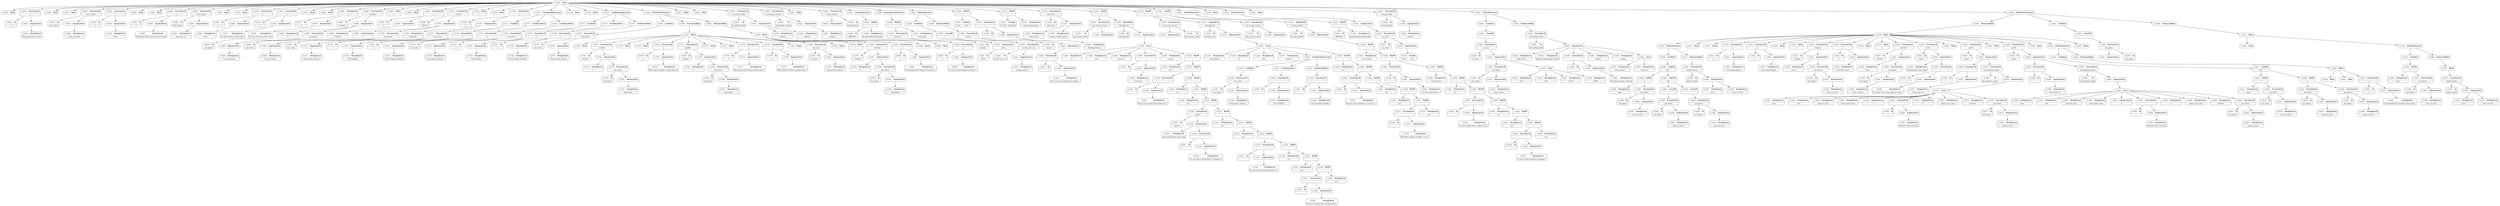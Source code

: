 digraph ast {
node [shape=none];
112641 [label=<<TABLE border='1' cellspacing='0' cellpadding='10' style='rounded' ><TR><TD border='0'>112641</TD><TD border='0'><B>Html</B></TD></TR></TABLE>>];
112640 [label=<<TABLE border='1' cellspacing='0' cellpadding='10' style='rounded' ><TR><TD border='0'>112640</TD><TD border='0'><B>StatementBody</B></TD></TR></TABLE>>];
112640 -> 112638 [weight=2];
112643 [label=<<TABLE border='1' cellspacing='0' cellpadding='10' style='rounded' ><TR><TD border='0'>112643</TD><TD border='0'><B>StringLiteral</B></TD></TR><HR/><TR><TD border='0' cellpadding='5' colspan='2'>Blog pages show at most</TD></TR></TABLE>>];
112642 [label=<<TABLE border='1' cellspacing='0' cellpadding='10' style='rounded' ><TR><TD border='0'>112642</TD><TD border='0'><B>Id</B></TD></TR><HR/><TR><TD border='0' cellpadding='5' colspan='2'>_e</TD></TR></TABLE>>];
112645 [label=<<TABLE border='1' cellspacing='0' cellpadding='10' style='rounded' ><TR><TD border='0'>112645</TD><TD border='0'><B>FunctionCall</B></TD></TR><HR/><TR><TD border='0' cellpadding='5' colspan='2'>_e</TD></TR></TABLE>>];
112645 -> 112642 [weight=2];
112645 -> 112644 [weight=2];
112644 [label=<<TABLE border='1' cellspacing='0' cellpadding='10' style='rounded' ><TR><TD border='0'>112644</TD><TD border='0'><B>ArgumentList</B></TD></TR></TABLE>>];
112644 -> 112643 [weight=2];
112647 [label=<<TABLE border='1' cellspacing='0' cellpadding='10' style='rounded' ><TR><TD border='0'>112647</TD><TD border='0'><B>Id</B></TD></TR><HR/><TR><TD border='0' cellpadding='5' colspan='2'>form_option</TD></TR></TABLE>>];
112646 [label=<<TABLE border='1' cellspacing='0' cellpadding='10' style='rounded' ><TR><TD border='0'>112646</TD><TD border='0'><B>Html</B></TD></TR></TABLE>>];
112649 [label=<<TABLE border='1' cellspacing='0' cellpadding='10' style='rounded' ><TR><TD border='0'>112649</TD><TD border='0'><B>ArgumentList</B></TD></TR></TABLE>>];
112649 -> 112648 [weight=2];
112648 [label=<<TABLE border='1' cellspacing='0' cellpadding='10' style='rounded' ><TR><TD border='0'>112648</TD><TD border='0'><B>StringLiteral</B></TD></TR><HR/><TR><TD border='0' cellpadding='5' colspan='2'>posts_per_page</TD></TR></TABLE>>];
112651 [label=<<TABLE border='1' cellspacing='0' cellpadding='10' style='rounded' ><TR><TD border='0'>112651</TD><TD border='0'><B>Html</B></TD></TR></TABLE>>];
112650 [label=<<TABLE border='1' cellspacing='0' cellpadding='10' style='rounded' ><TR><TD border='0'>112650</TD><TD border='0'><B>FunctionCall</B></TD></TR><HR/><TR><TD border='0' cellpadding='5' colspan='2'>form_option</TD></TR></TABLE>>];
112650 -> 112647 [weight=2];
112650 -> 112649 [weight=2];
112653 [label=<<TABLE border='1' cellspacing='0' cellpadding='10' style='rounded' ><TR><TD border='0'>112653</TD><TD border='0'><B>StringLiteral</B></TD></TR><HR/><TR><TD border='0' cellpadding='5' colspan='2'>posts</TD></TR></TABLE>>];
112652 [label=<<TABLE border='1' cellspacing='0' cellpadding='10' style='rounded' ><TR><TD border='0'>112652</TD><TD border='0'><B>Id</B></TD></TR><HR/><TR><TD border='0' cellpadding='5' colspan='2'>_e</TD></TR></TABLE>>];
112655 [label=<<TABLE border='1' cellspacing='0' cellpadding='10' style='rounded' ><TR><TD border='0'>112655</TD><TD border='0'><B>FunctionCall</B></TD></TR><HR/><TR><TD border='0' cellpadding='5' colspan='2'>_e</TD></TR></TABLE>>];
112655 -> 112652 [weight=2];
112655 -> 112654 [weight=2];
112654 [label=<<TABLE border='1' cellspacing='0' cellpadding='10' style='rounded' ><TR><TD border='0'>112654</TD><TD border='0'><B>ArgumentList</B></TD></TR></TABLE>>];
112654 -> 112653 [weight=2];
112657 [label=<<TABLE border='1' cellspacing='0' cellpadding='10' style='rounded' ><TR><TD border='0'>112657</TD><TD border='0'><B>Id</B></TD></TR><HR/><TR><TD border='0' cellpadding='5' colspan='2'>_e</TD></TR></TABLE>>];
112656 [label=<<TABLE border='1' cellspacing='0' cellpadding='10' style='rounded' ><TR><TD border='0'>112656</TD><TD border='0'><B>Html</B></TD></TR></TABLE>>];
112659 [label=<<TABLE border='1' cellspacing='0' cellpadding='10' style='rounded' ><TR><TD border='0'>112659</TD><TD border='0'><B>ArgumentList</B></TD></TR></TABLE>>];
112659 -> 112658 [weight=2];
112658 [label=<<TABLE border='1' cellspacing='0' cellpadding='10' style='rounded' ><TR><TD border='0'>112658</TD><TD border='0'><B>StringLiteral</B></TD></TR><HR/><TR><TD border='0' cellpadding='5' colspan='2'>Syndication feeds show the most recent</TD></TR></TABLE>>];
112661 [label=<<TABLE border='1' cellspacing='0' cellpadding='10' style='rounded' ><TR><TD border='0'>112661</TD><TD border='0'><B>Html</B></TD></TR></TABLE>>];
112660 [label=<<TABLE border='1' cellspacing='0' cellpadding='10' style='rounded' ><TR><TD border='0'>112660</TD><TD border='0'><B>FunctionCall</B></TD></TR><HR/><TR><TD border='0' cellpadding='5' colspan='2'>_e</TD></TR></TABLE>>];
112660 -> 112657 [weight=2];
112660 -> 112659 [weight=2];
112663 [label=<<TABLE border='1' cellspacing='0' cellpadding='10' style='rounded' ><TR><TD border='0'>112663</TD><TD border='0'><B>StringLiteral</B></TD></TR><HR/><TR><TD border='0' cellpadding='5' colspan='2'>posts_per_rss</TD></TR></TABLE>>];
112662 [label=<<TABLE border='1' cellspacing='0' cellpadding='10' style='rounded' ><TR><TD border='0'>112662</TD><TD border='0'><B>Id</B></TD></TR><HR/><TR><TD border='0' cellpadding='5' colspan='2'>form_option</TD></TR></TABLE>>];
112665 [label=<<TABLE border='1' cellspacing='0' cellpadding='10' style='rounded' ><TR><TD border='0'>112665</TD><TD border='0'><B>FunctionCall</B></TD></TR><HR/><TR><TD border='0' cellpadding='5' colspan='2'>form_option</TD></TR></TABLE>>];
112665 -> 112662 [weight=2];
112665 -> 112664 [weight=2];
112664 [label=<<TABLE border='1' cellspacing='0' cellpadding='10' style='rounded' ><TR><TD border='0'>112664</TD><TD border='0'><B>ArgumentList</B></TD></TR></TABLE>>];
112664 -> 112663 [weight=2];
112667 [label=<<TABLE border='1' cellspacing='0' cellpadding='10' style='rounded' ><TR><TD border='0'>112667</TD><TD border='0'><B>Id</B></TD></TR><HR/><TR><TD border='0' cellpadding='5' colspan='2'>_e</TD></TR></TABLE>>];
112666 [label=<<TABLE border='1' cellspacing='0' cellpadding='10' style='rounded' ><TR><TD border='0'>112666</TD><TD border='0'><B>Html</B></TD></TR></TABLE>>];
112669 [label=<<TABLE border='1' cellspacing='0' cellpadding='10' style='rounded' ><TR><TD border='0'>112669</TD><TD border='0'><B>ArgumentList</B></TD></TR></TABLE>>];
112669 -> 112668 [weight=2];
112668 [label=<<TABLE border='1' cellspacing='0' cellpadding='10' style='rounded' ><TR><TD border='0'>112668</TD><TD border='0'><B>StringLiteral</B></TD></TR><HR/><TR><TD border='0' cellpadding='5' colspan='2'>items</TD></TR></TABLE>>];
112671 [label=<<TABLE border='1' cellspacing='0' cellpadding='10' style='rounded' ><TR><TD border='0'>112671</TD><TD border='0'><B>Html</B></TD></TR></TABLE>>];
112670 [label=<<TABLE border='1' cellspacing='0' cellpadding='10' style='rounded' ><TR><TD border='0'>112670</TD><TD border='0'><B>FunctionCall</B></TD></TR><HR/><TR><TD border='0' cellpadding='5' colspan='2'>_e</TD></TR></TABLE>>];
112670 -> 112667 [weight=2];
112670 -> 112669 [weight=2];
112673 [label=<<TABLE border='1' cellspacing='0' cellpadding='10' style='rounded' ><TR><TD border='0'>112673</TD><TD border='0'><B>StringLiteral</B></TD></TR><HR/><TR><TD border='0' cellpadding='5' colspan='2'>For each article in a feed, show</TD></TR></TABLE>>];
112672 [label=<<TABLE border='1' cellspacing='0' cellpadding='10' style='rounded' ><TR><TD border='0'>112672</TD><TD border='0'><B>Id</B></TD></TR><HR/><TR><TD border='0' cellpadding='5' colspan='2'>_e</TD></TR></TABLE>>];
112675 [label=<<TABLE border='1' cellspacing='0' cellpadding='10' style='rounded' ><TR><TD border='0'>112675</TD><TD border='0'><B>FunctionCall</B></TD></TR><HR/><TR><TD border='0' cellpadding='5' colspan='2'>_e</TD></TR></TABLE>>];
112675 -> 112672 [weight=2];
112675 -> 112674 [weight=2];
112674 [label=<<TABLE border='1' cellspacing='0' cellpadding='10' style='rounded' ><TR><TD border='0'>112674</TD><TD border='0'><B>ArgumentList</B></TD></TR></TABLE>>];
112674 -> 112673 [weight=2];
112677 [label=<<TABLE border='1' cellspacing='0' cellpadding='10' style='rounded' ><TR><TD border='0'>112677</TD><TD border='0'><B>Id</B></TD></TR><HR/><TR><TD border='0' cellpadding='5' colspan='2'>_e</TD></TR></TABLE>>];
112676 [label=<<TABLE border='1' cellspacing='0' cellpadding='10' style='rounded' ><TR><TD border='0'>112676</TD><TD border='0'><B>Html</B></TD></TR></TABLE>>];
112679 [label=<<TABLE border='1' cellspacing='0' cellpadding='10' style='rounded' ><TR><TD border='0'>112679</TD><TD border='0'><B>ArgumentList</B></TD></TR></TABLE>>];
112679 -> 112678 [weight=2];
112678 [label=<<TABLE border='1' cellspacing='0' cellpadding='10' style='rounded' ><TR><TD border='0'>112678</TD><TD border='0'><B>StringLiteral</B></TD></TR><HR/><TR><TD border='0' cellpadding='5' colspan='2'>For each article in a feed, show</TD></TR></TABLE>>];
112681 [label=<<TABLE border='1' cellspacing='0' cellpadding='10' style='rounded' ><TR><TD border='0'>112681</TD><TD border='0'><B>Html</B></TD></TR></TABLE>>];
112680 [label=<<TABLE border='1' cellspacing='0' cellpadding='10' style='rounded' ><TR><TD border='0'>112680</TD><TD border='0'><B>FunctionCall</B></TD></TR><HR/><TR><TD border='0' cellpadding='5' colspan='2'>_e</TD></TR></TABLE>>];
112680 -> 112677 [weight=2];
112680 -> 112679 [weight=2];
112683 [label=<<TABLE border='1' cellspacing='0' cellpadding='10' style='rounded' ><TR><TD border='0'>112683</TD><TD border='0'><B>IntegerLiteral</B></TD></TR><HR/><TR><TD border='0' cellpadding='5' colspan='2'>0</TD></TR></TABLE>>];
112682 [label=<<TABLE border='1' cellspacing='0' cellpadding='10' style='rounded' ><TR><TD border='0'>112682</TD><TD border='0'><B>Id</B></TD></TR><HR/><TR><TD border='0' cellpadding='5' colspan='2'>checked</TD></TR></TABLE>>];
112685 [label=<<TABLE border='1' cellspacing='0' cellpadding='10' style='rounded' ><TR><TD border='0'>112685</TD><TD border='0'><B>StringLiteral</B></TD></TR><HR/><TR><TD border='0' cellpadding='5' colspan='2'>rss_use_excerpt</TD></TR></TABLE>>];
112684 [label=<<TABLE border='1' cellspacing='0' cellpadding='10' style='rounded' ><TR><TD border='0'>112684</TD><TD border='0'><B>Id</B></TD></TR><HR/><TR><TD border='0' cellpadding='5' colspan='2'>get_option</TD></TR></TABLE>>];
112687 [label=<<TABLE border='1' cellspacing='0' cellpadding='10' style='rounded' ><TR><TD border='0'>112687</TD><TD border='0'><B>FunctionCall</B></TD></TR><HR/><TR><TD border='0' cellpadding='5' colspan='2'>get_option</TD></TR></TABLE>>];
112687 -> 112684 [weight=2];
112687 -> 112686 [weight=2];
112686 [label=<<TABLE border='1' cellspacing='0' cellpadding='10' style='rounded' ><TR><TD border='0'>112686</TD><TD border='0'><B>ArgumentList</B></TD></TR></TABLE>>];
112686 -> 112685 [weight=2];
112689 [label=<<TABLE border='1' cellspacing='0' cellpadding='10' style='rounded' ><TR><TD border='0'>112689</TD><TD border='0'><B>FunctionCall</B></TD></TR><HR/><TR><TD border='0' cellpadding='5' colspan='2'>checked</TD></TR></TABLE>>];
112689 -> 112682 [weight=2];
112689 -> 112688 [weight=2];
112688 [label=<<TABLE border='1' cellspacing='0' cellpadding='10' style='rounded' ><TR><TD border='0'>112688</TD><TD border='0'><B>ArgumentList</B></TD></TR></TABLE>>];
112688 -> 112683 [weight=2];
112688 -> 112687 [weight=2];
112691 [label=<<TABLE border='1' cellspacing='0' cellpadding='10' style='rounded' ><TR><TD border='0'>112691</TD><TD border='0'><B>Id</B></TD></TR><HR/><TR><TD border='0' cellpadding='5' colspan='2'>_e</TD></TR></TABLE>>];
112690 [label=<<TABLE border='1' cellspacing='0' cellpadding='10' style='rounded' ><TR><TD border='0'>112690</TD><TD border='0'><B>Html</B></TD></TR><HR/><TR><TD border='0' cellpadding='5' colspan='2'>&gt;</TD></TR></TABLE>>];
112693 [label=<<TABLE border='1' cellspacing='0' cellpadding='10' style='rounded' ><TR><TD border='0'>112693</TD><TD border='0'><B>ArgumentList</B></TD></TR></TABLE>>];
112693 -> 112692 [weight=2];
112692 [label=<<TABLE border='1' cellspacing='0' cellpadding='10' style='rounded' ><TR><TD border='0'>112692</TD><TD border='0'><B>StringLiteral</B></TD></TR><HR/><TR><TD border='0' cellpadding='5' colspan='2'>Full text</TD></TR></TABLE>>];
112695 [label=<<TABLE border='1' cellspacing='0' cellpadding='10' style='rounded' ><TR><TD border='0'>112695</TD><TD border='0'><B>Html</B></TD></TR></TABLE>>];
112694 [label=<<TABLE border='1' cellspacing='0' cellpadding='10' style='rounded' ><TR><TD border='0'>112694</TD><TD border='0'><B>FunctionCall</B></TD></TR><HR/><TR><TD border='0' cellpadding='5' colspan='2'>_e</TD></TR></TABLE>>];
112694 -> 112691 [weight=2];
112694 -> 112693 [weight=2];
112697 [label=<<TABLE border='1' cellspacing='0' cellpadding='10' style='rounded' ><TR><TD border='0'>112697</TD><TD border='0'><B>IntegerLiteral</B></TD></TR><HR/><TR><TD border='0' cellpadding='5' colspan='2'>1</TD></TR></TABLE>>];
112696 [label=<<TABLE border='1' cellspacing='0' cellpadding='10' style='rounded' ><TR><TD border='0'>112696</TD><TD border='0'><B>Id</B></TD></TR><HR/><TR><TD border='0' cellpadding='5' colspan='2'>checked</TD></TR></TABLE>>];
112699 [label=<<TABLE border='1' cellspacing='0' cellpadding='10' style='rounded' ><TR><TD border='0'>112699</TD><TD border='0'><B>StringLiteral</B></TD></TR><HR/><TR><TD border='0' cellpadding='5' colspan='2'>rss_use_excerpt</TD></TR></TABLE>>];
112698 [label=<<TABLE border='1' cellspacing='0' cellpadding='10' style='rounded' ><TR><TD border='0'>112698</TD><TD border='0'><B>Id</B></TD></TR><HR/><TR><TD border='0' cellpadding='5' colspan='2'>get_option</TD></TR></TABLE>>];
112701 [label=<<TABLE border='1' cellspacing='0' cellpadding='10' style='rounded' ><TR><TD border='0'>112701</TD><TD border='0'><B>FunctionCall</B></TD></TR><HR/><TR><TD border='0' cellpadding='5' colspan='2'>get_option</TD></TR></TABLE>>];
112701 -> 112698 [weight=2];
112701 -> 112700 [weight=2];
112700 [label=<<TABLE border='1' cellspacing='0' cellpadding='10' style='rounded' ><TR><TD border='0'>112700</TD><TD border='0'><B>ArgumentList</B></TD></TR></TABLE>>];
112700 -> 112699 [weight=2];
112703 [label=<<TABLE border='1' cellspacing='0' cellpadding='10' style='rounded' ><TR><TD border='0'>112703</TD><TD border='0'><B>FunctionCall</B></TD></TR><HR/><TR><TD border='0' cellpadding='5' colspan='2'>checked</TD></TR></TABLE>>];
112703 -> 112696 [weight=2];
112703 -> 112702 [weight=2];
112702 [label=<<TABLE border='1' cellspacing='0' cellpadding='10' style='rounded' ><TR><TD border='0'>112702</TD><TD border='0'><B>ArgumentList</B></TD></TR></TABLE>>];
112702 -> 112697 [weight=2];
112702 -> 112701 [weight=2];
112705 [label=<<TABLE border='1' cellspacing='0' cellpadding='10' style='rounded' ><TR><TD border='0'>112705</TD><TD border='0'><B>Id</B></TD></TR><HR/><TR><TD border='0' cellpadding='5' colspan='2'>_e</TD></TR></TABLE>>];
112704 [label=<<TABLE border='1' cellspacing='0' cellpadding='10' style='rounded' ><TR><TD border='0'>112704</TD><TD border='0'><B>Html</B></TD></TR><HR/><TR><TD border='0' cellpadding='5' colspan='2'>&gt;</TD></TR></TABLE>>];
112707 [label=<<TABLE border='1' cellspacing='0' cellpadding='10' style='rounded' ><TR><TD border='0'>112707</TD><TD border='0'><B>ArgumentList</B></TD></TR></TABLE>>];
112707 -> 112706 [weight=2];
112706 [label=<<TABLE border='1' cellspacing='0' cellpadding='10' style='rounded' ><TR><TD border='0'>112706</TD><TD border='0'><B>StringLiteral</B></TD></TR><HR/><TR><TD border='0' cellpadding='5' colspan='2'>Summary</TD></TR></TABLE>>];
112709 [label=<<TABLE border='1' cellspacing='0' cellpadding='10' style='rounded' ><TR><TD border='0'>112709</TD><TD border='0'><B>Html</B></TD></TR></TABLE>>];
112708 [label=<<TABLE border='1' cellspacing='0' cellpadding='10' style='rounded' ><TR><TD border='0'>112708</TD><TD border='0'><B>FunctionCall</B></TD></TR><HR/><TR><TD border='0' cellpadding='5' colspan='2'>_e</TD></TR></TABLE>>];
112708 -> 112705 [weight=2];
112708 -> 112707 [weight=2];
112711 [label=<<TABLE border='1' cellspacing='0' cellpadding='10' style='rounded' ><TR><TD border='0'>112711</TD><TD border='0'><B>StringLiteral</B></TD></TR><HR/><TR><TD border='0' cellpadding='5' colspan='2'>blog_privacy_selector</TD></TR></TABLE>>];
112710 [label=<<TABLE border='1' cellspacing='0' cellpadding='10' style='rounded' ><TR><TD border='0'>112710</TD><TD border='0'><B>Id</B></TD></TR><HR/><TR><TD border='0' cellpadding='5' colspan='2'>has_action</TD></TR></TABLE>>];
112713 [label=<<TABLE border='1' cellspacing='0' cellpadding='10' style='rounded' ><TR><TD border='0'>112713</TD><TD border='0'><B>FunctionCall</B></TD></TR><HR/><TR><TD border='0' cellpadding='5' colspan='2'>has_action</TD></TR></TABLE>>];
112713 -> 112710 [weight=2];
112713 -> 112712 [weight=2];
112712 [label=<<TABLE border='1' cellspacing='0' cellpadding='10' style='rounded' ><TR><TD border='0'>112712</TD><TD border='0'><B>ArgumentList</B></TD></TR></TABLE>>];
112712 -> 112711 [weight=2];
112715 [label=<<TABLE border='1' cellspacing='0' cellpadding='10' style='rounded' ><TR><TD border='0'>112715</TD><TD border='0'><B>Id</B></TD></TR><HR/><TR><TD border='0' cellpadding='5' colspan='2'>_e</TD></TR></TABLE>>];
112714 [label=<<TABLE border='1' cellspacing='0' cellpadding='10' style='rounded' ><TR><TD border='0'>112714</TD><TD border='0'><B>Condition</B></TD></TR></TABLE>>];
112714 -> 112713 [weight=2];
112717 [label=<<TABLE border='1' cellspacing='0' cellpadding='10' style='rounded' ><TR><TD border='0'>112717</TD><TD border='0'><B>ArgumentList</B></TD></TR></TABLE>>];
112717 -> 112716 [weight=2];
112716 [label=<<TABLE border='1' cellspacing='0' cellpadding='10' style='rounded' ><TR><TD border='0'>112716</TD><TD border='0'><B>StringLiteral</B></TD></TR><HR/><TR><TD border='0' cellpadding='5' colspan='2'>Site Visibility</TD></TR></TABLE>>];
112719 [label=<<TABLE border='1' cellspacing='0' cellpadding='10' style='rounded' ><TR><TD border='0'>112719</TD><TD border='0'><B>ConditionalTrue</B></TD></TR></TABLE>>];
112719 -> 112718 [weight=2];
112718 [label=<<TABLE border='1' cellspacing='0' cellpadding='10' style='rounded' ><TR><TD border='0'>112718</TD><TD border='0'><B>FunctionCall</B></TD></TR><HR/><TR><TD border='0' cellpadding='5' colspan='2'>_e</TD></TR></TABLE>>];
112718 -> 112715 [weight=2];
112718 -> 112717 [weight=2];
112721 [label=<<TABLE border='1' cellspacing='0' cellpadding='10' style='rounded' ><TR><TD border='0'>112721</TD><TD border='0'><B>StringLiteral</B></TD></TR><HR/><TR><TD border='0' cellpadding='5' colspan='2'>Search Engine Visibility</TD></TR></TABLE>>];
112720 [label=<<TABLE border='1' cellspacing='0' cellpadding='10' style='rounded' ><TR><TD border='0'>112720</TD><TD border='0'><B>Id</B></TD></TR><HR/><TR><TD border='0' cellpadding='5' colspan='2'>_e</TD></TR></TABLE>>];
112723 [label=<<TABLE border='1' cellspacing='0' cellpadding='10' style='rounded' ><TR><TD border='0'>112723</TD><TD border='0'><B>FunctionCall</B></TD></TR><HR/><TR><TD border='0' cellpadding='5' colspan='2'>_e</TD></TR></TABLE>>];
112723 -> 112720 [weight=2];
112723 -> 112722 [weight=2];
112722 [label=<<TABLE border='1' cellspacing='0' cellpadding='10' style='rounded' ><TR><TD border='0'>112722</TD><TD border='0'><B>ArgumentList</B></TD></TR></TABLE>>];
112722 -> 112721 [weight=2];
112725 [label=<<TABLE border='1' cellspacing='0' cellpadding='10' style='rounded' ><TR><TD border='0'>112725</TD><TD border='0'><B>ConditionalExpression</B></TD></TR></TABLE>>];
112725 -> 112714 [weight=2];
112725 -> 112719 [weight=2];
112725 -> 112724 [weight=2];
112724 [label=<<TABLE border='1' cellspacing='0' cellpadding='10' style='rounded' ><TR><TD border='0'>112724</TD><TD border='0'><B>ConditionalFalse</B></TD></TR></TABLE>>];
112724 -> 112723 [weight=2];
112727 [label=<<TABLE border='1' cellspacing='0' cellpadding='10' style='rounded' ><TR><TD border='0'>112727</TD><TD border='0'><B>Id</B></TD></TR><HR/><TR><TD border='0' cellpadding='5' colspan='2'>has_action</TD></TR></TABLE>>];
112726 [label=<<TABLE border='1' cellspacing='0' cellpadding='10' style='rounded' ><TR><TD border='0'>112726</TD><TD border='0'><B>Html</B></TD></TR></TABLE>>];
112729 [label=<<TABLE border='1' cellspacing='0' cellpadding='10' style='rounded' ><TR><TD border='0'>112729</TD><TD border='0'><B>ArgumentList</B></TD></TR></TABLE>>];
112729 -> 112728 [weight=2];
112728 [label=<<TABLE border='1' cellspacing='0' cellpadding='10' style='rounded' ><TR><TD border='0'>112728</TD><TD border='0'><B>StringLiteral</B></TD></TR><HR/><TR><TD border='0' cellpadding='5' colspan='2'>blog_privacy_selector</TD></TR></TABLE>>];
112731 [label=<<TABLE border='1' cellspacing='0' cellpadding='10' style='rounded' ><TR><TD border='0'>112731</TD><TD border='0'><B>Condition</B></TD></TR></TABLE>>];
112731 -> 112730 [weight=2];
112730 [label=<<TABLE border='1' cellspacing='0' cellpadding='10' style='rounded' ><TR><TD border='0'>112730</TD><TD border='0'><B>FunctionCall</B></TD></TR><HR/><TR><TD border='0' cellpadding='5' colspan='2'>has_action</TD></TR></TABLE>>];
112730 -> 112727 [weight=2];
112730 -> 112729 [weight=2];
112733 [label=<<TABLE border='1' cellspacing='0' cellpadding='10' style='rounded' ><TR><TD border='0'>112733</TD><TD border='0'><B>StringLiteral</B></TD></TR><HR/><TR><TD border='0' cellpadding='5' colspan='2'>Site Visibility</TD></TR></TABLE>>];
112732 [label=<<TABLE border='1' cellspacing='0' cellpadding='10' style='rounded' ><TR><TD border='0'>112732</TD><TD border='0'><B>Id</B></TD></TR><HR/><TR><TD border='0' cellpadding='5' colspan='2'>_e</TD></TR></TABLE>>];
112735 [label=<<TABLE border='1' cellspacing='0' cellpadding='10' style='rounded' ><TR><TD border='0'>112735</TD><TD border='0'><B>FunctionCall</B></TD></TR><HR/><TR><TD border='0' cellpadding='5' colspan='2'>_e</TD></TR></TABLE>>];
112735 -> 112732 [weight=2];
112735 -> 112734 [weight=2];
112734 [label=<<TABLE border='1' cellspacing='0' cellpadding='10' style='rounded' ><TR><TD border='0'>112734</TD><TD border='0'><B>ArgumentList</B></TD></TR></TABLE>>];
112734 -> 112733 [weight=2];
112737 [label=<<TABLE border='1' cellspacing='0' cellpadding='10' style='rounded' ><TR><TD border='0'>112737</TD><TD border='0'><B>Id</B></TD></TR><HR/><TR><TD border='0' cellpadding='5' colspan='2'>_e</TD></TR></TABLE>>];
112736 [label=<<TABLE border='1' cellspacing='0' cellpadding='10' style='rounded' ><TR><TD border='0'>112736</TD><TD border='0'><B>ConditionalTrue</B></TD></TR></TABLE>>];
112736 -> 112735 [weight=2];
112739 [label=<<TABLE border='1' cellspacing='0' cellpadding='10' style='rounded' ><TR><TD border='0'>112739</TD><TD border='0'><B>ArgumentList</B></TD></TR></TABLE>>];
112739 -> 112738 [weight=2];
112738 [label=<<TABLE border='1' cellspacing='0' cellpadding='10' style='rounded' ><TR><TD border='0'>112738</TD><TD border='0'><B>StringLiteral</B></TD></TR><HR/><TR><TD border='0' cellpadding='5' colspan='2'>Search Engine Visibility</TD></TR></TABLE>>];
112741 [label=<<TABLE border='1' cellspacing='0' cellpadding='10' style='rounded' ><TR><TD border='0'>112741</TD><TD border='0'><B>ConditionalFalse</B></TD></TR></TABLE>>];
112741 -> 112740 [weight=2];
112740 [label=<<TABLE border='1' cellspacing='0' cellpadding='10' style='rounded' ><TR><TD border='0'>112740</TD><TD border='0'><B>FunctionCall</B></TD></TR><HR/><TR><TD border='0' cellpadding='5' colspan='2'>_e</TD></TR></TABLE>>];
112740 -> 112737 [weight=2];
112740 -> 112739 [weight=2];
112743 [label=<<TABLE border='1' cellspacing='0' cellpadding='10' style='rounded' ><TR><TD border='0'>112743</TD><TD border='0'><B>Html</B></TD></TR></TABLE>>];
112742 [label=<<TABLE border='1' cellspacing='0' cellpadding='10' style='rounded' ><TR><TD border='0'>112742</TD><TD border='0'><B>ConditionalExpression</B></TD></TR></TABLE>>];
112742 -> 112731 [weight=2];
112742 -> 112736 [weight=2];
112742 -> 112741 [weight=2];
112745 [label=<<TABLE border='1' cellspacing='0' cellpadding='10' style='rounded' ><TR><TD border='0'>112745</TD><TD border='0'><B>StringLiteral</B></TD></TR><HR/><TR><TD border='0' cellpadding='5' colspan='2'>blog_privacy_selector</TD></TR></TABLE>>];
112744 [label=<<TABLE border='1' cellspacing='0' cellpadding='10' style='rounded' ><TR><TD border='0'>112744</TD><TD border='0'><B>Id</B></TD></TR><HR/><TR><TD border='0' cellpadding='5' colspan='2'>has_action</TD></TR></TABLE>>];
112747 [label=<<TABLE border='1' cellspacing='0' cellpadding='10' style='rounded' ><TR><TD border='0'>112747</TD><TD border='0'><B>FunctionCall</B></TD></TR><HR/><TR><TD border='0' cellpadding='5' colspan='2'>has_action</TD></TR></TABLE>>];
112747 -> 112744 [weight=2];
112747 -> 112746 [weight=2];
112746 [label=<<TABLE border='1' cellspacing='0' cellpadding='10' style='rounded' ><TR><TD border='0'>112746</TD><TD border='0'><B>ArgumentList</B></TD></TR></TABLE>>];
112746 -> 112745 [weight=2];
112749 [label=<<TABLE border='1' cellspacing='0' cellpadding='10' style='rounded' ><TR><TD border='0'>112749</TD><TD border='0'><B>Html</B></TD></TR></TABLE>>];
112748 [label=<<TABLE border='1' cellspacing='0' cellpadding='10' style='rounded' ><TR><TD border='0'>112748</TD><TD border='0'><B>Condition</B></TD></TR></TABLE>>];
112748 -> 112747 [weight=2];
112751 [label=<<TABLE border='1' cellspacing='0' cellpadding='10' style='rounded' ><TR><TD border='0'>112751</TD><TD border='0'><B>StringLiteral</B></TD></TR><HR/><TR><TD border='0' cellpadding='5' colspan='2'>1</TD></TR></TABLE>>];
112750 [label=<<TABLE border='1' cellspacing='0' cellpadding='10' style='rounded' ><TR><TD border='0'>112750</TD><TD border='0'><B>Id</B></TD></TR><HR/><TR><TD border='0' cellpadding='5' colspan='2'>checked</TD></TR></TABLE>>];
112753 [label=<<TABLE border='1' cellspacing='0' cellpadding='10' style='rounded' ><TR><TD border='0'>112753</TD><TD border='0'><B>StringLiteral</B></TD></TR><HR/><TR><TD border='0' cellpadding='5' colspan='2'>blog_public</TD></TR></TABLE>>];
112752 [label=<<TABLE border='1' cellspacing='0' cellpadding='10' style='rounded' ><TR><TD border='0'>112752</TD><TD border='0'><B>Id</B></TD></TR><HR/><TR><TD border='0' cellpadding='5' colspan='2'>get_option</TD></TR></TABLE>>];
112755 [label=<<TABLE border='1' cellspacing='0' cellpadding='10' style='rounded' ><TR><TD border='0'>112755</TD><TD border='0'><B>FunctionCall</B></TD></TR><HR/><TR><TD border='0' cellpadding='5' colspan='2'>get_option</TD></TR></TABLE>>];
112755 -> 112752 [weight=2];
112755 -> 112754 [weight=2];
112754 [label=<<TABLE border='1' cellspacing='0' cellpadding='10' style='rounded' ><TR><TD border='0'>112754</TD><TD border='0'><B>ArgumentList</B></TD></TR></TABLE>>];
112754 -> 112753 [weight=2];
112757 [label=<<TABLE border='1' cellspacing='0' cellpadding='10' style='rounded' ><TR><TD border='0'>112757</TD><TD border='0'><B>FunctionCall</B></TD></TR><HR/><TR><TD border='0' cellpadding='5' colspan='2'>checked</TD></TR></TABLE>>];
112757 -> 112750 [weight=2];
112757 -> 112756 [weight=2];
112756 [label=<<TABLE border='1' cellspacing='0' cellpadding='10' style='rounded' ><TR><TD border='0'>112756</TD><TD border='0'><B>ArgumentList</B></TD></TR></TABLE>>];
112756 -> 112751 [weight=2];
112756 -> 112755 [weight=2];
112759 [label=<<TABLE border='1' cellspacing='0' cellpadding='10' style='rounded' ><TR><TD border='0'>112759</TD><TD border='0'><B>Id</B></TD></TR><HR/><TR><TD border='0' cellpadding='5' colspan='2'>_e</TD></TR></TABLE>>];
112758 [label=<<TABLE border='1' cellspacing='0' cellpadding='10' style='rounded' ><TR><TD border='0'>112758</TD><TD border='0'><B>Html</B></TD></TR></TABLE>>];
112761 [label=<<TABLE border='1' cellspacing='0' cellpadding='10' style='rounded' ><TR><TD border='0'>112761</TD><TD border='0'><B>ArgumentList</B></TD></TR></TABLE>>];
112761 -> 112760 [weight=2];
112760 [label=<<TABLE border='1' cellspacing='0' cellpadding='10' style='rounded' ><TR><TD border='0'>112760</TD><TD border='0'><B>StringLiteral</B></TD></TR><HR/><TR><TD border='0' cellpadding='5' colspan='2'>Allow search engines to index this site</TD></TR></TABLE>>];
112763 [label=<<TABLE border='1' cellspacing='0' cellpadding='10' style='rounded' ><TR><TD border='0'>112763</TD><TD border='0'><B>Html</B></TD></TR></TABLE>>];
112762 [label=<<TABLE border='1' cellspacing='0' cellpadding='10' style='rounded' ><TR><TD border='0'>112762</TD><TD border='0'><B>FunctionCall</B></TD></TR><HR/><TR><TD border='0' cellpadding='5' colspan='2'>_e</TD></TR></TABLE>>];
112762 -> 112759 [weight=2];
112762 -> 112761 [weight=2];
112765 [label=<<TABLE border='1' cellspacing='0' cellpadding='10' style='rounded' ><TR><TD border='0'>112765</TD><TD border='0'><B>StringLiteral</B></TD></TR><HR/><TR><TD border='0' cellpadding='5' colspan='2'>0</TD></TR></TABLE>>];
112764 [label=<<TABLE border='1' cellspacing='0' cellpadding='10' style='rounded' ><TR><TD border='0'>112764</TD><TD border='0'><B>Id</B></TD></TR><HR/><TR><TD border='0' cellpadding='5' colspan='2'>checked</TD></TR></TABLE>>];
112767 [label=<<TABLE border='1' cellspacing='0' cellpadding='10' style='rounded' ><TR><TD border='0'>112767</TD><TD border='0'><B>StringLiteral</B></TD></TR><HR/><TR><TD border='0' cellpadding='5' colspan='2'>blog_public</TD></TR></TABLE>>];
112766 [label=<<TABLE border='1' cellspacing='0' cellpadding='10' style='rounded' ><TR><TD border='0'>112766</TD><TD border='0'><B>Id</B></TD></TR><HR/><TR><TD border='0' cellpadding='5' colspan='2'>get_option</TD></TR></TABLE>>];
112769 [label=<<TABLE border='1' cellspacing='0' cellpadding='10' style='rounded' ><TR><TD border='0'>112769</TD><TD border='0'><B>FunctionCall</B></TD></TR><HR/><TR><TD border='0' cellpadding='5' colspan='2'>get_option</TD></TR></TABLE>>];
112769 -> 112766 [weight=2];
112769 -> 112768 [weight=2];
112768 [label=<<TABLE border='1' cellspacing='0' cellpadding='10' style='rounded' ><TR><TD border='0'>112768</TD><TD border='0'><B>ArgumentList</B></TD></TR></TABLE>>];
112768 -> 112767 [weight=2];
112771 [label=<<TABLE border='1' cellspacing='0' cellpadding='10' style='rounded' ><TR><TD border='0'>112771</TD><TD border='0'><B>FunctionCall</B></TD></TR><HR/><TR><TD border='0' cellpadding='5' colspan='2'>checked</TD></TR></TABLE>>];
112771 -> 112764 [weight=2];
112771 -> 112770 [weight=2];
112770 [label=<<TABLE border='1' cellspacing='0' cellpadding='10' style='rounded' ><TR><TD border='0'>112770</TD><TD border='0'><B>ArgumentList</B></TD></TR></TABLE>>];
112770 -> 112765 [weight=2];
112770 -> 112769 [weight=2];
112773 [label=<<TABLE border='1' cellspacing='0' cellpadding='10' style='rounded' ><TR><TD border='0'>112773</TD><TD border='0'><B>Id</B></TD></TR><HR/><TR><TD border='0' cellpadding='5' colspan='2'>_e</TD></TR></TABLE>>];
112772 [label=<<TABLE border='1' cellspacing='0' cellpadding='10' style='rounded' ><TR><TD border='0'>112772</TD><TD border='0'><B>Html</B></TD></TR></TABLE>>];
112775 [label=<<TABLE border='1' cellspacing='0' cellpadding='10' style='rounded' ><TR><TD border='0'>112775</TD><TD border='0'><B>ArgumentList</B></TD></TR></TABLE>>];
112775 -> 112774 [weight=2];
112774 [label=<<TABLE border='1' cellspacing='0' cellpadding='10' style='rounded' ><TR><TD border='0'>112774</TD><TD border='0'><B>StringLiteral</B></TD></TR><HR/><TR><TD border='0' cellpadding='5' colspan='2'>Discourage search engines from indexi...</TD></TR></TABLE>>];
112777 [label=<<TABLE border='1' cellspacing='0' cellpadding='10' style='rounded' ><TR><TD border='0'>112777</TD><TD border='0'><B>Html</B></TD></TR></TABLE>>];
112776 [label=<<TABLE border='1' cellspacing='0' cellpadding='10' style='rounded' ><TR><TD border='0'>112776</TD><TD border='0'><B>FunctionCall</B></TD></TR><HR/><TR><TD border='0' cellpadding='5' colspan='2'>_e</TD></TR></TABLE>>];
112776 -> 112773 [weight=2];
112776 -> 112775 [weight=2];
112779 [label=<<TABLE border='1' cellspacing='0' cellpadding='10' style='rounded' ><TR><TD border='0'>112779</TD><TD border='0'><B>StringLiteral</B></TD></TR><HR/><TR><TD border='0' cellpadding='5' colspan='2'>Note: Neither of these options blocks...</TD></TR></TABLE>>];
112778 [label=<<TABLE border='1' cellspacing='0' cellpadding='10' style='rounded' ><TR><TD border='0'>112778</TD><TD border='0'><B>Id</B></TD></TR><HR/><TR><TD border='0' cellpadding='5' colspan='2'>_e</TD></TR></TABLE>>];
112781 [label=<<TABLE border='1' cellspacing='0' cellpadding='10' style='rounded' ><TR><TD border='0'>112781</TD><TD border='0'><B>FunctionCall</B></TD></TR><HR/><TR><TD border='0' cellpadding='5' colspan='2'>_e</TD></TR></TABLE>>];
112781 -> 112778 [weight=2];
112781 -> 112780 [weight=2];
112780 [label=<<TABLE border='1' cellspacing='0' cellpadding='10' style='rounded' ><TR><TD border='0'>112780</TD><TD border='0'><B>ArgumentList</B></TD></TR></TABLE>>];
112780 -> 112779 [weight=2];
112783 [label=<<TABLE border='1' cellspacing='0' cellpadding='10' style='rounded' ><TR><TD border='0'>112783</TD><TD border='0'><B>Id</B></TD></TR><HR/><TR><TD border='0' cellpadding='5' colspan='2'>do_action</TD></TR></TABLE>>];
112782 [label=<<TABLE border='1' cellspacing='0' cellpadding='10' style='rounded' ><TR><TD border='0'>112782</TD><TD border='0'><B>Html</B></TD></TR></TABLE>>];
112785 [label=<<TABLE border='1' cellspacing='0' cellpadding='10' style='rounded' ><TR><TD border='0'>112785</TD><TD border='0'><B>ArgumentList</B></TD></TR></TABLE>>];
112785 -> 112784 [weight=2];
112784 [label=<<TABLE border='1' cellspacing='0' cellpadding='10' style='rounded' ><TR><TD border='0'>112784</TD><TD border='0'><B>StringLiteral</B></TD></TR><HR/><TR><TD border='0' cellpadding='5' colspan='2'>blog_privacy_selector</TD></TR></TABLE>>];
112787 [label=<<TABLE border='1' cellspacing='0' cellpadding='10' style='rounded' ><TR><TD border='0'>112787</TD><TD border='0'><B>Block</B></TD></TR></TABLE>>];
112787 -> 112749 [weight=2];
112787 -> 112757 [weight=2];
112787 -> 112758 [weight=2];
112787 -> 112762 [weight=2];
112787 -> 112763 [weight=2];
112787 -> 112771 [weight=2];
112787 -> 112772 [weight=2];
112787 -> 112776 [weight=2];
112787 -> 112777 [weight=2];
112787 -> 112781 [weight=2];
112787 -> 112782 [weight=2];
112787 -> 112786 [weight=2];
112786 [label=<<TABLE border='1' cellspacing='0' cellpadding='10' style='rounded' ><TR><TD border='0'>112786</TD><TD border='0'><B>FunctionCall</B></TD></TR><HR/><TR><TD border='0' cellpadding='5' colspan='2'>do_action</TD></TR></TABLE>>];
112786 -> 112783 [weight=2];
112786 -> 112785 [weight=2];
112789 [label=<<TABLE border='1' cellspacing='0' cellpadding='10' style='rounded' ><TR><TD border='0'>112789</TD><TD border='0'><B>StatementBody</B></TD></TR></TABLE>>];
112789 -> 112787 [weight=2];
112788 [label=<<TABLE border='1' cellspacing='0' cellpadding='10' style='rounded' ><TR><TD border='0'>112788</TD><TD border='0'><B>IfThenElseStatement</B></TD></TR></TABLE>>];
112788 -> 112748 [weight=2];
112788 -> 112789 [weight=2];
112788 -> 112812 [weight=2];
112791 [label=<<TABLE border='1' cellspacing='0' cellpadding='10' style='rounded' ><TR><TD border='0'>112791</TD><TD border='0'><B>Id</B></TD></TR><HR/><TR><TD border='0' cellpadding='5' colspan='2'>checked</TD></TR></TABLE>>];
112790 [label=<<TABLE border='1' cellspacing='0' cellpadding='10' style='rounded' ><TR><TD border='0'>112790</TD><TD border='0'><B>Html</B></TD></TR></TABLE>>];
112793 [label=<<TABLE border='1' cellspacing='0' cellpadding='10' style='rounded' ><TR><TD border='0'>112793</TD><TD border='0'><B>Id</B></TD></TR><HR/><TR><TD border='0' cellpadding='5' colspan='2'>get_option</TD></TR></TABLE>>];
112792 [label=<<TABLE border='1' cellspacing='0' cellpadding='10' style='rounded' ><TR><TD border='0'>112792</TD><TD border='0'><B>StringLiteral</B></TD></TR><HR/><TR><TD border='0' cellpadding='5' colspan='2'>0</TD></TR></TABLE>>];
112795 [label=<<TABLE border='1' cellspacing='0' cellpadding='10' style='rounded' ><TR><TD border='0'>112795</TD><TD border='0'><B>ArgumentList</B></TD></TR></TABLE>>];
112795 -> 112794 [weight=2];
112794 [label=<<TABLE border='1' cellspacing='0' cellpadding='10' style='rounded' ><TR><TD border='0'>112794</TD><TD border='0'><B>StringLiteral</B></TD></TR><HR/><TR><TD border='0' cellpadding='5' colspan='2'>blog_public</TD></TR></TABLE>>];
112797 [label=<<TABLE border='1' cellspacing='0' cellpadding='10' style='rounded' ><TR><TD border='0'>112797</TD><TD border='0'><B>ArgumentList</B></TD></TR></TABLE>>];
112797 -> 112792 [weight=2];
112797 -> 112796 [weight=2];
112796 [label=<<TABLE border='1' cellspacing='0' cellpadding='10' style='rounded' ><TR><TD border='0'>112796</TD><TD border='0'><B>FunctionCall</B></TD></TR><HR/><TR><TD border='0' cellpadding='5' colspan='2'>get_option</TD></TR></TABLE>>];
112796 -> 112793 [weight=2];
112796 -> 112795 [weight=2];
112799 [label=<<TABLE border='1' cellspacing='0' cellpadding='10' style='rounded' ><TR><TD border='0'>112799</TD><TD border='0'><B>Html</B></TD></TR><HR/><TR><TD border='0' cellpadding='5' colspan='2'>&gt;</TD></TR></TABLE>>];
112798 [label=<<TABLE border='1' cellspacing='0' cellpadding='10' style='rounded' ><TR><TD border='0'>112798</TD><TD border='0'><B>FunctionCall</B></TD></TR><HR/><TR><TD border='0' cellpadding='5' colspan='2'>checked</TD></TR></TABLE>>];
112798 -> 112791 [weight=2];
112798 -> 112797 [weight=2];
112801 [label=<<TABLE border='1' cellspacing='0' cellpadding='10' style='rounded' ><TR><TD border='0'>112801</TD><TD border='0'><B>StringLiteral</B></TD></TR><HR/><TR><TD border='0' cellpadding='5' colspan='2'>Discourage search engines from indexi...</TD></TR></TABLE>>];
112800 [label=<<TABLE border='1' cellspacing='0' cellpadding='10' style='rounded' ><TR><TD border='0'>112800</TD><TD border='0'><B>Id</B></TD></TR><HR/><TR><TD border='0' cellpadding='5' colspan='2'>_e</TD></TR></TABLE>>];
112803 [label=<<TABLE border='1' cellspacing='0' cellpadding='10' style='rounded' ><TR><TD border='0'>112803</TD><TD border='0'><B>FunctionCall</B></TD></TR><HR/><TR><TD border='0' cellpadding='5' colspan='2'>_e</TD></TR></TABLE>>];
112803 -> 112800 [weight=2];
112803 -> 112802 [weight=2];
112802 [label=<<TABLE border='1' cellspacing='0' cellpadding='10' style='rounded' ><TR><TD border='0'>112802</TD><TD border='0'><B>ArgumentList</B></TD></TR></TABLE>>];
112802 -> 112801 [weight=2];
112805 [label=<<TABLE border='1' cellspacing='0' cellpadding='10' style='rounded' ><TR><TD border='0'>112805</TD><TD border='0'><B>Id</B></TD></TR><HR/><TR><TD border='0' cellpadding='5' colspan='2'>_e</TD></TR></TABLE>>];
112804 [label=<<TABLE border='1' cellspacing='0' cellpadding='10' style='rounded' ><TR><TD border='0'>112804</TD><TD border='0'><B>Html</B></TD></TR></TABLE>>];
112807 [label=<<TABLE border='1' cellspacing='0' cellpadding='10' style='rounded' ><TR><TD border='0'>112807</TD><TD border='0'><B>ArgumentList</B></TD></TR></TABLE>>];
112807 -> 112806 [weight=2];
112806 [label=<<TABLE border='1' cellspacing='0' cellpadding='10' style='rounded' ><TR><TD border='0'>112806</TD><TD border='0'><B>StringLiteral</B></TD></TR><HR/><TR><TD border='0' cellpadding='5' colspan='2'>It is up to search engines to honor t...</TD></TR></TABLE>>];
112809 [label=<<TABLE border='1' cellspacing='0' cellpadding='10' style='rounded' ><TR><TD border='0'>112809</TD><TD border='0'><B>Html</B></TD></TR></TABLE>>];
112808 [label=<<TABLE border='1' cellspacing='0' cellpadding='10' style='rounded' ><TR><TD border='0'>112808</TD><TD border='0'><B>FunctionCall</B></TD></TR><HR/><TR><TD border='0' cellpadding='5' colspan='2'>_e</TD></TR></TABLE>>];
112808 -> 112805 [weight=2];
112808 -> 112807 [weight=2];
112810 [label=<<TABLE border='1' cellspacing='0' cellpadding='10' style='rounded' ><TR><TD border='0'>112810</TD><TD border='0'><B>Block</B></TD></TR></TABLE>>];
112810 -> 112790 [weight=2];
112810 -> 112798 [weight=2];
112810 -> 112799 [weight=2];
112810 -> 112803 [weight=2];
112810 -> 112804 [weight=2];
112810 -> 112808 [weight=2];
112810 -> 112809 [weight=2];
112813 [label=<<TABLE border='1' cellspacing='0' cellpadding='10' style='rounded' ><TR><TD border='0'>112813</TD><TD border='0'><B>Html</B></TD></TR></TABLE>>];
112812 [label=<<TABLE border='1' cellspacing='0' cellpadding='10' style='rounded' ><TR><TD border='0'>112812</TD><TD border='0'><B>StatementBody</B></TD></TR></TABLE>>];
112812 -> 112810 [weight=2];
112815 [label=<<TABLE border='1' cellspacing='0' cellpadding='10' style='rounded' ><TR><TD border='0'>112815</TD><TD border='0'><B>StringLiteral</B></TD></TR><HR/><TR><TD border='0' cellpadding='5' colspan='2'>reading</TD></TR></TABLE>>];
112814 [label=<<TABLE border='1' cellspacing='0' cellpadding='10' style='rounded' ><TR><TD border='0'>112814</TD><TD border='0'><B>Id</B></TD></TR><HR/><TR><TD border='0' cellpadding='5' colspan='2'>do_settings_fields</TD></TR></TABLE>>];
112817 [label=<<TABLE border='1' cellspacing='0' cellpadding='10' style='rounded' ><TR><TD border='0'>112817</TD><TD border='0'><B>ArgumentList</B></TD></TR></TABLE>>];
112817 -> 112815 [weight=2];
112817 -> 112816 [weight=2];
112816 [label=<<TABLE border='1' cellspacing='0' cellpadding='10' style='rounded' ><TR><TD border='0'>112816</TD><TD border='0'><B>StringLiteral</B></TD></TR><HR/><TR><TD border='0' cellpadding='5' colspan='2'>default</TD></TR></TABLE>>];
112819 [label=<<TABLE border='1' cellspacing='0' cellpadding='10' style='rounded' ><TR><TD border='0'>112819</TD><TD border='0'><B>Html</B></TD></TR></TABLE>>];
112818 [label=<<TABLE border='1' cellspacing='0' cellpadding='10' style='rounded' ><TR><TD border='0'>112818</TD><TD border='0'><B>FunctionCall</B></TD></TR><HR/><TR><TD border='0' cellpadding='5' colspan='2'>do_settings_fields</TD></TR></TABLE>>];
112818 -> 112814 [weight=2];
112818 -> 112817 [weight=2];
112821 [label=<<TABLE border='1' cellspacing='0' cellpadding='10' style='rounded' ><TR><TD border='0'>112821</TD><TD border='0'><B>StringLiteral</B></TD></TR><HR/><TR><TD border='0' cellpadding='5' colspan='2'>reading</TD></TR></TABLE>>];
112820 [label=<<TABLE border='1' cellspacing='0' cellpadding='10' style='rounded' ><TR><TD border='0'>112820</TD><TD border='0'><B>Id</B></TD></TR><HR/><TR><TD border='0' cellpadding='5' colspan='2'>do_settings_sections</TD></TR></TABLE>>];
112823 [label=<<TABLE border='1' cellspacing='0' cellpadding='10' style='rounded' ><TR><TD border='0'>112823</TD><TD border='0'><B>FunctionCall</B></TD></TR><HR/><TR><TD border='0' cellpadding='5' colspan='2'>do_settings_sections</TD></TR></TABLE>>];
112823 -> 112820 [weight=2];
112823 -> 112822 [weight=2];
112822 [label=<<TABLE border='1' cellspacing='0' cellpadding='10' style='rounded' ><TR><TD border='0'>112822</TD><TD border='0'><B>ArgumentList</B></TD></TR></TABLE>>];
112822 -> 112821 [weight=2];
112825 [label=<<TABLE border='1' cellspacing='0' cellpadding='10' style='rounded' ><TR><TD border='0'>112825</TD><TD border='0'><B>ArgumentList</B></TD></TR></TABLE>>];
112824 [label=<<TABLE border='1' cellspacing='0' cellpadding='10' style='rounded' ><TR><TD border='0'>112824</TD><TD border='0'><B>Id</B></TD></TR><HR/><TR><TD border='0' cellpadding='5' colspan='2'>submit_button</TD></TR></TABLE>>];
112827 [label=<<TABLE border='1' cellspacing='0' cellpadding='10' style='rounded' ><TR><TD border='0'>112827</TD><TD border='0'><B>Html</B></TD></TR></TABLE>>];
112826 [label=<<TABLE border='1' cellspacing='0' cellpadding='10' style='rounded' ><TR><TD border='0'>112826</TD><TD border='0'><B>FunctionCall</B></TD></TR><HR/><TR><TD border='0' cellpadding='5' colspan='2'>submit_button</TD></TR></TABLE>>];
112826 -> 112824 [weight=2];
112826 -> 112825 [weight=2];
112829 [label=<<TABLE border='1' cellspacing='0' cellpadding='10' style='rounded' ><TR><TD border='0'>112829</TD><TD border='0'><B>BinOP</B></TD></TR><HR/><TR><TD border='0' cellpadding='5' colspan='2'>.</TD></TR></TABLE>>];
112829 -> 112828 [weight=2];
112829 -> 112830 [weight=2];
112828 [label=<<TABLE border='1' cellspacing='0' cellpadding='10' style='rounded' ><TR><TD border='0'>112828</TD><TD border='0'><B>Id</B></TD></TR><HR/><TR><TD border='0' cellpadding='5' colspan='2'>ABSPATH</TD></TR></TABLE>>];
112831 [label=<<TABLE border='1' cellspacing='0' cellpadding='10' style='rounded' ><TR><TD border='0'>112831</TD><TD border='0'><B>IncludeStatement</B></TD></TR></TABLE>>];
112831 -> 112829 [weight=2];
112830 [label=<<TABLE border='1' cellspacing='0' cellpadding='10' style='rounded' ><TR><TD border='0'>112830</TD><TD border='0'><B>StringLiteral</B></TD></TR><HR/><TR><TD border='0' cellpadding='5' colspan='2'>wp-adminadmin-footer.php</TD></TR></TABLE>>];
112832 [label=<<TABLE border='1' cellspacing='0' cellpadding='10' style='rounded' ><TR><TD border='0'>112832</TD><TD border='0'><B>Start</B></TD></TR></TABLE>>];
112832 -> 112248 [weight=2];
112832 -> 112263 [weight=2];
112832 -> 112266 [weight=2];
112832 -> 112272 [weight=2];
112832 -> 112278 [weight=2];
112832 -> 112333 [weight=2];
112832 -> 112378 [weight=2];
112832 -> 112411 [weight=2];
112832 -> 112415 [weight=2];
112832 -> 112416 [weight=2];
112832 -> 112422 [weight=2];
112832 -> 112423 [weight=2];
112832 -> 112427 [weight=2];
112832 -> 112457 [weight=2];
112832 -> 112482 [weight=2];
112832 -> 112641 [weight=2];
112832 -> 112645 [weight=2];
112832 -> 112646 [weight=2];
112832 -> 112650 [weight=2];
112832 -> 112651 [weight=2];
112832 -> 112655 [weight=2];
112832 -> 112656 [weight=2];
112832 -> 112660 [weight=2];
112832 -> 112661 [weight=2];
112832 -> 112665 [weight=2];
112832 -> 112666 [weight=2];
112832 -> 112670 [weight=2];
112832 -> 112671 [weight=2];
112832 -> 112675 [weight=2];
112832 -> 112676 [weight=2];
112832 -> 112680 [weight=2];
112832 -> 112681 [weight=2];
112832 -> 112689 [weight=2];
112832 -> 112690 [weight=2];
112832 -> 112694 [weight=2];
112832 -> 112695 [weight=2];
112832 -> 112703 [weight=2];
112832 -> 112704 [weight=2];
112832 -> 112708 [weight=2];
112832 -> 112709 [weight=2];
112832 -> 112725 [weight=2];
112832 -> 112726 [weight=2];
112832 -> 112742 [weight=2];
112832 -> 112743 [weight=2];
112832 -> 112788 [weight=2];
112832 -> 112813 [weight=2];
112832 -> 112818 [weight=2];
112832 -> 112819 [weight=2];
112832 -> 112823 [weight=2];
112832 -> 112826 [weight=2];
112832 -> 112827 [weight=2];
112832 -> 112831 [weight=2];
112243 [label=<<TABLE border='1' cellspacing='0' cellpadding='10' style='rounded' ><TR><TD border='0'>112243</TD><TD border='0'><B>Id</B></TD></TR><HR/><TR><TD border='0' cellpadding='5' colspan='2'>__FILE__</TD></TR></TABLE>>];
112242 [label=<<TABLE border='1' cellspacing='0' cellpadding='10' style='rounded' ><TR><TD border='0'>112242</TD><TD border='0'><B>Id</B></TD></TR><HR/><TR><TD border='0' cellpadding='5' colspan='2'>dirname</TD></TR></TABLE>>];
112245 [label=<<TABLE border='1' cellspacing='0' cellpadding='10' style='rounded' ><TR><TD border='0'>112245</TD><TD border='0'><B>FunctionCall</B></TD></TR><HR/><TR><TD border='0' cellpadding='5' colspan='2'>dirname</TD></TR></TABLE>>];
112245 -> 112242 [weight=2];
112245 -> 112244 [weight=2];
112244 [label=<<TABLE border='1' cellspacing='0' cellpadding='10' style='rounded' ><TR><TD border='0'>112244</TD><TD border='0'><B>ArgumentList</B></TD></TR><HR/><TR><TD border='0' cellpadding='5' colspan='2'>__FILE__</TD></TR></TABLE>>];
112244 -> 112243 [weight=2];
112247 [label=<<TABLE border='1' cellspacing='0' cellpadding='10' style='rounded' ><TR><TD border='0'>112247</TD><TD border='0'><B>StringLiteral</B></TD></TR><HR/><TR><TD border='0' cellpadding='5' colspan='2'>admin.php</TD></TR></TABLE>>];
112246 [label=<<TABLE border='1' cellspacing='0' cellpadding='10' style='rounded' ><TR><TD border='0'>112246</TD><TD border='0'><B>BinOP</B></TD></TR><HR/><TR><TD border='0' cellpadding='5' colspan='2'>.</TD></TR></TABLE>>];
112246 -> 112245 [weight=2];
112246 -> 112247 [weight=2];
112248 [label=<<TABLE border='1' cellspacing='0' cellpadding='10' style='rounded' ><TR><TD border='0'>112248</TD><TD border='0'><B>RequireOnceStatement</B></TD></TR></TABLE>>];
112248 -> 112246 [weight=2];
112251 [label=<<TABLE border='1' cellspacing='0' cellpadding='10' style='rounded' ><TR><TD border='0'>112251</TD><TD border='0'><B>StringLiteral</B></TD></TR><HR/><TR><TD border='0' cellpadding='5' colspan='2'>manage_options</TD></TR></TABLE>>];
112250 [label=<<TABLE border='1' cellspacing='0' cellpadding='10' style='rounded' ><TR><TD border='0'>112250</TD><TD border='0'><B>Id</B></TD></TR><HR/><TR><TD border='0' cellpadding='5' colspan='2'>current_user_can</TD></TR></TABLE>>];
112253 [label=<<TABLE border='1' cellspacing='0' cellpadding='10' style='rounded' ><TR><TD border='0'>112253</TD><TD border='0'><B>FunctionCall</B></TD></TR><HR/><TR><TD border='0' cellpadding='5' colspan='2'>current_user_can</TD></TR></TABLE>>];
112253 -> 112250 [weight=2];
112253 -> 112252 [weight=2];
112252 [label=<<TABLE border='1' cellspacing='0' cellpadding='10' style='rounded' ><TR><TD border='0'>112252</TD><TD border='0'><B>ArgumentList</B></TD></TR></TABLE>>];
112252 -> 112251 [weight=2];
112255 [label=<<TABLE border='1' cellspacing='0' cellpadding='10' style='rounded' ><TR><TD border='0'>112255</TD><TD border='0'><B>Condition</B></TD></TR></TABLE>>];
112255 -> 112254 [weight=2];
112254 [label=<<TABLE border='1' cellspacing='0' cellpadding='10' style='rounded' ><TR><TD border='0'>112254</TD><TD border='0'><B>UnaryOP</B></TD></TR><HR/><TR><TD border='0' cellpadding='5' colspan='2'>!</TD></TR></TABLE>>];
112254 -> 112253 [weight=2];
112257 [label=<<TABLE border='1' cellspacing='0' cellpadding='10' style='rounded' ><TR><TD border='0'>112257</TD><TD border='0'><B>Id</B></TD></TR><HR/><TR><TD border='0' cellpadding='5' colspan='2'>__</TD></TR></TABLE>>];
112256 [label=<<TABLE border='1' cellspacing='0' cellpadding='10' style='rounded' ><TR><TD border='0'>112256</TD><TD border='0'><B>Id</B></TD></TR><HR/><TR><TD border='0' cellpadding='5' colspan='2'>wp_die</TD></TR></TABLE>>];
112259 [label=<<TABLE border='1' cellspacing='0' cellpadding='10' style='rounded' ><TR><TD border='0'>112259</TD><TD border='0'><B>ArgumentList</B></TD></TR></TABLE>>];
112259 -> 112258 [weight=2];
112258 [label=<<TABLE border='1' cellspacing='0' cellpadding='10' style='rounded' ><TR><TD border='0'>112258</TD><TD border='0'><B>StringLiteral</B></TD></TR><HR/><TR><TD border='0' cellpadding='5' colspan='2'>Sorry, you are not allowed to manage ...</TD></TR></TABLE>>];
112261 [label=<<TABLE border='1' cellspacing='0' cellpadding='10' style='rounded' ><TR><TD border='0'>112261</TD><TD border='0'><B>ArgumentList</B></TD></TR></TABLE>>];
112261 -> 112260 [weight=2];
112260 [label=<<TABLE border='1' cellspacing='0' cellpadding='10' style='rounded' ><TR><TD border='0'>112260</TD><TD border='0'><B>FunctionCall</B></TD></TR><HR/><TR><TD border='0' cellpadding='5' colspan='2'>__</TD></TR></TABLE>>];
112260 -> 112257 [weight=2];
112260 -> 112259 [weight=2];
112263 [label=<<TABLE border='1' cellspacing='0' cellpadding='10' style='rounded' ><TR><TD border='0'>112263</TD><TD border='0'><B>IfThenStatement</B></TD></TR></TABLE>>];
112263 -> 112255 [weight=2];
112263 -> 112264 [weight=2];
112262 [label=<<TABLE border='1' cellspacing='0' cellpadding='10' style='rounded' ><TR><TD border='0'>112262</TD><TD border='0'><B>FunctionCall</B></TD></TR><HR/><TR><TD border='0' cellpadding='5' colspan='2'>wp_die</TD></TR></TABLE>>];
112262 -> 112256 [weight=2];
112262 -> 112261 [weight=2];
112265 [label=<<TABLE border='1' cellspacing='0' cellpadding='10' style='rounded' ><TR><TD border='0'>112265</TD><TD border='0'><B>Variable</B></TD></TR><HR/><TR><TD border='0' cellpadding='5'>(0, 8)</TD><TD border='0' cellpadding='5'>title</TD></TR></TABLE>>];
112264 [label=<<TABLE border='1' cellspacing='0' cellpadding='10' style='rounded' ><TR><TD border='0'>112264</TD><TD border='0'><B>StatementBody</B></TD></TR></TABLE>>];
112264 -> 112262 [weight=2];
112267 [label=<<TABLE border='1' cellspacing='0' cellpadding='10' style='rounded' ><TR><TD border='0'>112267</TD><TD border='0'><B>Id</B></TD></TR><HR/><TR><TD border='0' cellpadding='5' colspan='2'>__</TD></TR></TABLE>>];
112266 [label=<<TABLE border='1' cellspacing='0' cellpadding='10' style='rounded' ><TR><TD border='0'>112266</TD><TD border='0'><B>BinOP</B></TD></TR><HR/><TR><TD border='0' cellpadding='5' colspan='2'>=</TD></TR></TABLE>>];
112266 -> 112265 [weight=2];
112266 -> 112270 [weight=2];
112269 [label=<<TABLE border='1' cellspacing='0' cellpadding='10' style='rounded' ><TR><TD border='0'>112269</TD><TD border='0'><B>ArgumentList</B></TD></TR></TABLE>>];
112269 -> 112268 [weight=2];
112268 [label=<<TABLE border='1' cellspacing='0' cellpadding='10' style='rounded' ><TR><TD border='0'>112268</TD><TD border='0'><B>StringLiteral</B></TD></TR><HR/><TR><TD border='0' cellpadding='5' colspan='2'>Reading Settings</TD></TR></TABLE>>];
112271 [label=<<TABLE border='1' cellspacing='0' cellpadding='10' style='rounded' ><TR><TD border='0'>112271</TD><TD border='0'><B>Variable</B></TD></TR><HR/><TR><TD border='0' cellpadding='5'>(0, 134)</TD><TD border='0' cellpadding='5'>parent_file</TD></TR></TABLE>>];
112270 [label=<<TABLE border='1' cellspacing='0' cellpadding='10' style='rounded' ><TR><TD border='0'>112270</TD><TD border='0'><B>FunctionCall</B></TD></TR><HR/><TR><TD border='0' cellpadding='5' colspan='2'>__</TD></TR></TABLE>>];
112270 -> 112267 [weight=2];
112270 -> 112269 [weight=2];
112273 [label=<<TABLE border='1' cellspacing='0' cellpadding='10' style='rounded' ><TR><TD border='0'>112273</TD><TD border='0'><B>StringLiteral</B></TD></TR><HR/><TR><TD border='0' cellpadding='5' colspan='2'>options-general.php</TD></TR></TABLE>>];
112272 [label=<<TABLE border='1' cellspacing='0' cellpadding='10' style='rounded' ><TR><TD border='0'>112272</TD><TD border='0'><B>BinOP</B></TD></TR><HR/><TR><TD border='0' cellpadding='5' colspan='2'>=</TD></TR></TABLE>>];
112272 -> 112271 [weight=2];
112272 -> 112273 [weight=2];
112275 [label=<<TABLE border='1' cellspacing='0' cellpadding='10' style='rounded' ><TR><TD border='0'>112275</TD><TD border='0'><B>StringLiteral</B></TD></TR><HR/><TR><TD border='0' cellpadding='5' colspan='2'>admin_head</TD></TR></TABLE>>];
112274 [label=<<TABLE border='1' cellspacing='0' cellpadding='10' style='rounded' ><TR><TD border='0'>112274</TD><TD border='0'><B>Id</B></TD></TR><HR/><TR><TD border='0' cellpadding='5' colspan='2'>add_action</TD></TR></TABLE>>];
112277 [label=<<TABLE border='1' cellspacing='0' cellpadding='10' style='rounded' ><TR><TD border='0'>112277</TD><TD border='0'><B>ArgumentList</B></TD></TR></TABLE>>];
112277 -> 112275 [weight=2];
112277 -> 112276 [weight=2];
112276 [label=<<TABLE border='1' cellspacing='0' cellpadding='10' style='rounded' ><TR><TD border='0'>112276</TD><TD border='0'><B>StringLiteral</B></TD></TR><HR/><TR><TD border='0' cellpadding='5' colspan='2'>options_reading_add_js</TD></TR></TABLE>>];
112279 [label=<<TABLE border='1' cellspacing='0' cellpadding='10' style='rounded' ><TR><TD border='0'>112279</TD><TD border='0'><B>Id</B></TD></TR><HR/><TR><TD border='0' cellpadding='5' colspan='2'>get_current_screen</TD></TR></TABLE>>];
112278 [label=<<TABLE border='1' cellspacing='0' cellpadding='10' style='rounded' ><TR><TD border='0'>112278</TD><TD border='0'><B>FunctionCall</B></TD></TR><HR/><TR><TD border='0' cellpadding='5' colspan='2'>add_action</TD></TR></TABLE>>];
112278 -> 112274 [weight=2];
112278 -> 112277 [weight=2];
112281 [label=<<TABLE border='1' cellspacing='0' cellpadding='10' style='rounded' ><TR><TD border='0'>112281</TD><TD border='0'><B>FunctionCall</B></TD></TR><HR/><TR><TD border='0' cellpadding='5' colspan='2'>get_current_screen</TD></TR></TABLE>>];
112281 -> 112279 [weight=2];
112281 -> 112280 [weight=2];
112280 [label=<<TABLE border='1' cellspacing='0' cellpadding='10' style='rounded' ><TR><TD border='0'>112280</TD><TD border='0'><B>ArgumentList</B></TD></TR></TABLE>>];
112283 [label=<<TABLE border='1' cellspacing='0' cellpadding='10' style='rounded' ><TR><TD border='0'>112283</TD><TD border='0'><B>StringLiteral</B></TD></TR><HR/><TR><TD border='0' cellpadding='5' colspan='2'>id</TD></TR></TABLE>>];
112282 [label=<<TABLE border='1' cellspacing='0' cellpadding='10' style='rounded' ><TR><TD border='0'>112282</TD><TD border='0'><B>Id</B></TD></TR><HR/><TR><TD border='0' cellpadding='5' colspan='2'>add_help_tab</TD></TR></TABLE>>];
112285 [label=<<TABLE border='1' cellspacing='0' cellpadding='10' style='rounded' ><TR><TD border='0'>112285</TD><TD border='0'><B>StringLiteral</B></TD></TR><HR/><TR><TD border='0' cellpadding='5' colspan='2'>title</TD></TR></TABLE>>];
112284 [label=<<TABLE border='1' cellspacing='0' cellpadding='10' style='rounded' ><TR><TD border='0'>112284</TD><TD border='0'><B>StringLiteral</B></TD></TR><HR/><TR><TD border='0' cellpadding='5' colspan='2'>overview</TD></TR></TABLE>>];
112287 [label=<<TABLE border='1' cellspacing='0' cellpadding='10' style='rounded' ><TR><TD border='0'>112287</TD><TD border='0'><B>StringLiteral</B></TD></TR><HR/><TR><TD border='0' cellpadding='5' colspan='2'>Overview</TD></TR></TABLE>>];
112286 [label=<<TABLE border='1' cellspacing='0' cellpadding='10' style='rounded' ><TR><TD border='0'>112286</TD><TD border='0'><B>Id</B></TD></TR><HR/><TR><TD border='0' cellpadding='5' colspan='2'>__</TD></TR></TABLE>>];
112289 [label=<<TABLE border='1' cellspacing='0' cellpadding='10' style='rounded' ><TR><TD border='0'>112289</TD><TD border='0'><B>FunctionCall</B></TD></TR><HR/><TR><TD border='0' cellpadding='5' colspan='2'>__</TD></TR></TABLE>>];
112289 -> 112286 [weight=2];
112289 -> 112288 [weight=2];
112288 [label=<<TABLE border='1' cellspacing='0' cellpadding='10' style='rounded' ><TR><TD border='0'>112288</TD><TD border='0'><B>ArgumentList</B></TD></TR></TABLE>>];
112288 -> 112287 [weight=2];
112291 [label=<<TABLE border='1' cellspacing='0' cellpadding='10' style='rounded' ><TR><TD border='0'>112291</TD><TD border='0'><B>StringLiteral</B></TD></TR><HR/><TR><TD border='0' cellpadding='5' colspan='2'>&lt;p&gt;</TD></TR></TABLE>>];
112290 [label=<<TABLE border='1' cellspacing='0' cellpadding='10' style='rounded' ><TR><TD border='0'>112290</TD><TD border='0'><B>StringLiteral</B></TD></TR><HR/><TR><TD border='0' cellpadding='5' colspan='2'>content</TD></TR></TABLE>>];
112293 [label=<<TABLE border='1' cellspacing='0' cellpadding='10' style='rounded' ><TR><TD border='0'>112293</TD><TD border='0'><B>Id</B></TD></TR><HR/><TR><TD border='0' cellpadding='5' colspan='2'>__</TD></TR></TABLE>>];
112292 [label=<<TABLE border='1' cellspacing='0' cellpadding='10' style='rounded' ><TR><TD border='0'>112292</TD><TD border='0'><B>BinOP</B></TD></TR><HR/><TR><TD border='0' cellpadding='5' colspan='2'>.</TD></TR></TABLE>>];
112292 -> 112291 [weight=2];
112292 -> 112297 [weight=2];
112295 [label=<<TABLE border='1' cellspacing='0' cellpadding='10' style='rounded' ><TR><TD border='0'>112295</TD><TD border='0'><B>ArgumentList</B></TD></TR></TABLE>>];
112295 -> 112294 [weight=2];
112294 [label=<<TABLE border='1' cellspacing='0' cellpadding='10' style='rounded' ><TR><TD border='0'>112294</TD><TD border='0'><B>StringLiteral</B></TD></TR><HR/><TR><TD border='0' cellpadding='5' colspan='2'>This screen contains the settings tha...</TD></TR></TABLE>>];
112297 [label=<<TABLE border='1' cellspacing='0' cellpadding='10' style='rounded' ><TR><TD border='0'>112297</TD><TD border='0'><B>BinOP</B></TD></TR><HR/><TR><TD border='0' cellpadding='5' colspan='2'>.</TD></TR></TABLE>>];
112297 -> 112296 [weight=2];
112297 -> 112299 [weight=2];
112296 [label=<<TABLE border='1' cellspacing='0' cellpadding='10' style='rounded' ><TR><TD border='0'>112296</TD><TD border='0'><B>FunctionCall</B></TD></TR><HR/><TR><TD border='0' cellpadding='5' colspan='2'>__</TD></TR></TABLE>>];
112296 -> 112293 [weight=2];
112296 -> 112295 [weight=2];
112299 [label=<<TABLE border='1' cellspacing='0' cellpadding='10' style='rounded' ><TR><TD border='0'>112299</TD><TD border='0'><B>BinOP</B></TD></TR><HR/><TR><TD border='0' cellpadding='5' colspan='2'>.</TD></TR></TABLE>>];
112299 -> 112298 [weight=2];
112299 -> 112301 [weight=2];
112298 [label=<<TABLE border='1' cellspacing='0' cellpadding='10' style='rounded' ><TR><TD border='0'>112298</TD><TD border='0'><B>StringLiteral</B></TD></TR><HR/><TR><TD border='0' cellpadding='5' colspan='2'>&lt;p&gt;</TD></TR></TABLE>>];
112301 [label=<<TABLE border='1' cellspacing='0' cellpadding='10' style='rounded' ><TR><TD border='0'>112301</TD><TD border='0'><B>BinOP</B></TD></TR><HR/><TR><TD border='0' cellpadding='5' colspan='2'>.</TD></TR></TABLE>>];
112301 -> 112300 [weight=2];
112301 -> 112310 [weight=2];
112300 [label=<<TABLE border='1' cellspacing='0' cellpadding='10' style='rounded' ><TR><TD border='0'>112300</TD><TD border='0'><B>StringLiteral</B></TD></TR><HR/><TR><TD border='0' cellpadding='5' colspan='2'>&lt;p&gt;</TD></TR></TABLE>>];
112303 [label=<<TABLE border='1' cellspacing='0' cellpadding='10' style='rounded' ><TR><TD border='0'>112303</TD><TD border='0'><B>Id</B></TD></TR><HR/><TR><TD border='0' cellpadding='5' colspan='2'>__</TD></TR></TABLE>>];
112302 [label=<<TABLE border='1' cellspacing='0' cellpadding='10' style='rounded' ><TR><TD border='0'>112302</TD><TD border='0'><B>Id</B></TD></TR><HR/><TR><TD border='0' cellpadding='5' colspan='2'>sprintf</TD></TR></TABLE>>];
112305 [label=<<TABLE border='1' cellspacing='0' cellpadding='10' style='rounded' ><TR><TD border='0'>112305</TD><TD border='0'><B>ArgumentList</B></TD></TR></TABLE>>];
112305 -> 112304 [weight=2];
112304 [label=<<TABLE border='1' cellspacing='0' cellpadding='10' style='rounded' ><TR><TD border='0'>112304</TD><TD border='0'><B>StringLiteral</B></TD></TR><HR/><TR><TD border='0' cellpadding='5' colspan='2'>You can choose what&amp;#8217;s displayed...</TD></TR></TABLE>>];
112307 [label=<<TABLE border='1' cellspacing='0' cellpadding='10' style='rounded' ><TR><TD border='0'>112307</TD><TD border='0'><B>StringLiteral</B></TD></TR><HR/><TR><TD border='0' cellpadding='5' colspan='2'>post-new.php?post_type=page</TD></TR></TABLE>>];
112306 [label=<<TABLE border='1' cellspacing='0' cellpadding='10' style='rounded' ><TR><TD border='0'>112306</TD><TD border='0'><B>FunctionCall</B></TD></TR><HR/><TR><TD border='0' cellpadding='5' colspan='2'>__</TD></TR></TABLE>>];
112306 -> 112303 [weight=2];
112306 -> 112305 [weight=2];
112309 [label=<<TABLE border='1' cellspacing='0' cellpadding='10' style='rounded' ><TR><TD border='0'>112309</TD><TD border='0'><B>FunctionCall</B></TD></TR><HR/><TR><TD border='0' cellpadding='5' colspan='2'>sprintf</TD></TR></TABLE>>];
112309 -> 112302 [weight=2];
112309 -> 112308 [weight=2];
112308 [label=<<TABLE border='1' cellspacing='0' cellpadding='10' style='rounded' ><TR><TD border='0'>112308</TD><TD border='0'><B>ArgumentList</B></TD></TR></TABLE>>];
112308 -> 112306 [weight=2];
112308 -> 112307 [weight=2];
112311 [label=<<TABLE border='1' cellspacing='0' cellpadding='10' style='rounded' ><TR><TD border='0'>112311</TD><TD border='0'><B>StringLiteral</B></TD></TR><HR/><TR><TD border='0' cellpadding='5' colspan='2'>&lt;p&gt;</TD></TR></TABLE>>];
112310 [label=<<TABLE border='1' cellspacing='0' cellpadding='10' style='rounded' ><TR><TD border='0'>112310</TD><TD border='0'><B>BinOP</B></TD></TR><HR/><TR><TD border='0' cellpadding='5' colspan='2'>.</TD></TR></TABLE>>];
112310 -> 112309 [weight=2];
112310 -> 112312 [weight=2];
112313 [label=<<TABLE border='1' cellspacing='0' cellpadding='10' style='rounded' ><TR><TD border='0'>112313</TD><TD border='0'><B>StringLiteral</B></TD></TR><HR/><TR><TD border='0' cellpadding='5' colspan='2'>&lt;p&gt;</TD></TR></TABLE>>];
112312 [label=<<TABLE border='1' cellspacing='0' cellpadding='10' style='rounded' ><TR><TD border='0'>112312</TD><TD border='0'><B>BinOP</B></TD></TR><HR/><TR><TD border='0' cellpadding='5' colspan='2'>.</TD></TR></TABLE>>];
112312 -> 112311 [weight=2];
112312 -> 112314 [weight=2];
112315 [label=<<TABLE border='1' cellspacing='0' cellpadding='10' style='rounded' ><TR><TD border='0'>112315</TD><TD border='0'><B>Id</B></TD></TR><HR/><TR><TD border='0' cellpadding='5' colspan='2'>__</TD></TR></TABLE>>];
112314 [label=<<TABLE border='1' cellspacing='0' cellpadding='10' style='rounded' ><TR><TD border='0'>112314</TD><TD border='0'><B>BinOP</B></TD></TR><HR/><TR><TD border='0' cellpadding='5' colspan='2'>.</TD></TR></TABLE>>];
112314 -> 112313 [weight=2];
112314 -> 112319 [weight=2];
112317 [label=<<TABLE border='1' cellspacing='0' cellpadding='10' style='rounded' ><TR><TD border='0'>112317</TD><TD border='0'><B>ArgumentList</B></TD></TR></TABLE>>];
112317 -> 112316 [weight=2];
112316 [label=<<TABLE border='1' cellspacing='0' cellpadding='10' style='rounded' ><TR><TD border='0'>112316</TD><TD border='0'><B>StringLiteral</B></TD></TR><HR/><TR><TD border='0' cellpadding='5' colspan='2'>You can also control the display of y...</TD></TR></TABLE>>];
112319 [label=<<TABLE border='1' cellspacing='0' cellpadding='10' style='rounded' ><TR><TD border='0'>112319</TD><TD border='0'><B>BinOP</B></TD></TR><HR/><TR><TD border='0' cellpadding='5' colspan='2'>.</TD></TR></TABLE>>];
112319 -> 112318 [weight=2];
112319 -> 112321 [weight=2];
112318 [label=<<TABLE border='1' cellspacing='0' cellpadding='10' style='rounded' ><TR><TD border='0'>112318</TD><TD border='0'><B>FunctionCall</B></TD></TR><HR/><TR><TD border='0' cellpadding='5' colspan='2'>__</TD></TR></TABLE>>];
112318 -> 112315 [weight=2];
112318 -> 112317 [weight=2];
112321 [label=<<TABLE border='1' cellspacing='0' cellpadding='10' style='rounded' ><TR><TD border='0'>112321</TD><TD border='0'><B>BinOP</B></TD></TR><HR/><TR><TD border='0' cellpadding='5' colspan='2'>.</TD></TR></TABLE>>];
112321 -> 112320 [weight=2];
112321 -> 112323 [weight=2];
112320 [label=<<TABLE border='1' cellspacing='0' cellpadding='10' style='rounded' ><TR><TD border='0'>112320</TD><TD border='0'><B>StringLiteral</B></TD></TR><HR/><TR><TD border='0' cellpadding='5' colspan='2'>&lt;p&gt;</TD></TR></TABLE>>];
112323 [label=<<TABLE border='1' cellspacing='0' cellpadding='10' style='rounded' ><TR><TD border='0'>112323</TD><TD border='0'><B>BinOP</B></TD></TR><HR/><TR><TD border='0' cellpadding='5' colspan='2'>.</TD></TR></TABLE>>];
112323 -> 112322 [weight=2];
112323 -> 112328 [weight=2];
112322 [label=<<TABLE border='1' cellspacing='0' cellpadding='10' style='rounded' ><TR><TD border='0'>112322</TD><TD border='0'><B>StringLiteral</B></TD></TR><HR/><TR><TD border='0' cellpadding='5' colspan='2'>&lt;p&gt;</TD></TR></TABLE>>];
112325 [label=<<TABLE border='1' cellspacing='0' cellpadding='10' style='rounded' ><TR><TD border='0'>112325</TD><TD border='0'><B>StringLiteral</B></TD></TR><HR/><TR><TD border='0' cellpadding='5' colspan='2'>You must click the Save Changes butto...</TD></TR></TABLE>>];
112324 [label=<<TABLE border='1' cellspacing='0' cellpadding='10' style='rounded' ><TR><TD border='0'>112324</TD><TD border='0'><B>Id</B></TD></TR><HR/><TR><TD border='0' cellpadding='5' colspan='2'>__</TD></TR></TABLE>>];
112327 [label=<<TABLE border='1' cellspacing='0' cellpadding='10' style='rounded' ><TR><TD border='0'>112327</TD><TD border='0'><B>FunctionCall</B></TD></TR><HR/><TR><TD border='0' cellpadding='5' colspan='2'>__</TD></TR></TABLE>>];
112327 -> 112324 [weight=2];
112327 -> 112326 [weight=2];
112326 [label=<<TABLE border='1' cellspacing='0' cellpadding='10' style='rounded' ><TR><TD border='0'>112326</TD><TD border='0'><B>ArgumentList</B></TD></TR></TABLE>>];
112326 -> 112325 [weight=2];
112329 [label=<<TABLE border='1' cellspacing='0' cellpadding='10' style='rounded' ><TR><TD border='0'>112329</TD><TD border='0'><B>StringLiteral</B></TD></TR><HR/><TR><TD border='0' cellpadding='5' colspan='2'>&lt;p&gt;</TD></TR></TABLE>>];
112328 [label=<<TABLE border='1' cellspacing='0' cellpadding='10' style='rounded' ><TR><TD border='0'>112328</TD><TD border='0'><B>BinOP</B></TD></TR><HR/><TR><TD border='0' cellpadding='5' colspan='2'>.</TD></TR></TABLE>>];
112328 -> 112327 [weight=2];
112328 -> 112329 [weight=2];
112331 [label=<<TABLE border='1' cellspacing='0' cellpadding='10' style='rounded' ><TR><TD border='0'>112331</TD><TD border='0'><B>ArgumentList</B></TD></TR></TABLE>>];
112331 -> 112330 [weight=2];
112330 [label=<<TABLE border='1' cellspacing='0' cellpadding='10' style='rounded' ><TR><TD border='0'>112330</TD><TD border='0'><B>Array</B></TD></TR></TABLE>>];
112330 -> 112283 [weight=2];
112330 -> 112284 [weight=2];
112330 -> 112285 [weight=2];
112330 -> 112289 [weight=2];
112330 -> 112290 [weight=2];
112330 -> 112292 [weight=2];
112333 [label=<<TABLE border='1' cellspacing='0' cellpadding='10' style='rounded' ><TR><TD border='0'>112333</TD><TD border='0'><B>BinOP</B></TD></TR><HR/><TR><TD border='0' cellpadding='5' colspan='2'>-&gt;</TD></TR></TABLE>>];
112333 -> 112281 [weight=2];
112333 -> 112332 [weight=2];
112332 [label=<<TABLE border='1' cellspacing='0' cellpadding='10' style='rounded' ><TR><TD border='0'>112332</TD><TD border='0'><B>MethodCall</B></TD></TR><HR/><TR><TD border='0' cellpadding='5' colspan='2'>add_help_tab</TD></TR></TABLE>>];
112332 -> 112282 [weight=2];
112332 -> 112331 [weight=2];
112335 [label=<<TABLE border='1' cellspacing='0' cellpadding='10' style='rounded' ><TR><TD border='0'>112335</TD><TD border='0'><B>ArgumentList</B></TD></TR></TABLE>>];
112334 [label=<<TABLE border='1' cellspacing='0' cellpadding='10' style='rounded' ><TR><TD border='0'>112334</TD><TD border='0'><B>Id</B></TD></TR><HR/><TR><TD border='0' cellpadding='5' colspan='2'>get_current_screen</TD></TR></TABLE>>];
112337 [label=<<TABLE border='1' cellspacing='0' cellpadding='10' style='rounded' ><TR><TD border='0'>112337</TD><TD border='0'><B>Id</B></TD></TR><HR/><TR><TD border='0' cellpadding='5' colspan='2'>add_help_tab</TD></TR></TABLE>>];
112336 [label=<<TABLE border='1' cellspacing='0' cellpadding='10' style='rounded' ><TR><TD border='0'>112336</TD><TD border='0'><B>FunctionCall</B></TD></TR><HR/><TR><TD border='0' cellpadding='5' colspan='2'>get_current_screen</TD></TR></TABLE>>];
112336 -> 112334 [weight=2];
112336 -> 112335 [weight=2];
112339 [label=<<TABLE border='1' cellspacing='0' cellpadding='10' style='rounded' ><TR><TD border='0'>112339</TD><TD border='0'><B>StringLiteral</B></TD></TR><HR/><TR><TD border='0' cellpadding='5' colspan='2'>site-visibility</TD></TR></TABLE>>];
112338 [label=<<TABLE border='1' cellspacing='0' cellpadding='10' style='rounded' ><TR><TD border='0'>112338</TD><TD border='0'><B>StringLiteral</B></TD></TR><HR/><TR><TD border='0' cellpadding='5' colspan='2'>id</TD></TR></TABLE>>];
112341 [label=<<TABLE border='1' cellspacing='0' cellpadding='10' style='rounded' ><TR><TD border='0'>112341</TD><TD border='0'><B>Id</B></TD></TR><HR/><TR><TD border='0' cellpadding='5' colspan='2'>has_action</TD></TR></TABLE>>];
112340 [label=<<TABLE border='1' cellspacing='0' cellpadding='10' style='rounded' ><TR><TD border='0'>112340</TD><TD border='0'><B>StringLiteral</B></TD></TR><HR/><TR><TD border='0' cellpadding='5' colspan='2'>title</TD></TR></TABLE>>];
112343 [label=<<TABLE border='1' cellspacing='0' cellpadding='10' style='rounded' ><TR><TD border='0'>112343</TD><TD border='0'><B>ArgumentList</B></TD></TR></TABLE>>];
112343 -> 112342 [weight=2];
112342 [label=<<TABLE border='1' cellspacing='0' cellpadding='10' style='rounded' ><TR><TD border='0'>112342</TD><TD border='0'><B>StringLiteral</B></TD></TR><HR/><TR><TD border='0' cellpadding='5' colspan='2'>blog_privacy_selector</TD></TR></TABLE>>];
112345 [label=<<TABLE border='1' cellspacing='0' cellpadding='10' style='rounded' ><TR><TD border='0'>112345</TD><TD border='0'><B>Condition</B></TD></TR></TABLE>>];
112345 -> 112344 [weight=2];
112344 [label=<<TABLE border='1' cellspacing='0' cellpadding='10' style='rounded' ><TR><TD border='0'>112344</TD><TD border='0'><B>FunctionCall</B></TD></TR><HR/><TR><TD border='0' cellpadding='5' colspan='2'>has_action</TD></TR></TABLE>>];
112344 -> 112341 [weight=2];
112344 -> 112343 [weight=2];
112347 [label=<<TABLE border='1' cellspacing='0' cellpadding='10' style='rounded' ><TR><TD border='0'>112347</TD><TD border='0'><B>StringLiteral</B></TD></TR><HR/><TR><TD border='0' cellpadding='5' colspan='2'>Site Visibility</TD></TR></TABLE>>];
112346 [label=<<TABLE border='1' cellspacing='0' cellpadding='10' style='rounded' ><TR><TD border='0'>112346</TD><TD border='0'><B>Id</B></TD></TR><HR/><TR><TD border='0' cellpadding='5' colspan='2'>__</TD></TR></TABLE>>];
112349 [label=<<TABLE border='1' cellspacing='0' cellpadding='10' style='rounded' ><TR><TD border='0'>112349</TD><TD border='0'><B>FunctionCall</B></TD></TR><HR/><TR><TD border='0' cellpadding='5' colspan='2'>__</TD></TR></TABLE>>];
112349 -> 112346 [weight=2];
112349 -> 112348 [weight=2];
112348 [label=<<TABLE border='1' cellspacing='0' cellpadding='10' style='rounded' ><TR><TD border='0'>112348</TD><TD border='0'><B>ArgumentList</B></TD></TR></TABLE>>];
112348 -> 112347 [weight=2];
112351 [label=<<TABLE border='1' cellspacing='0' cellpadding='10' style='rounded' ><TR><TD border='0'>112351</TD><TD border='0'><B>Id</B></TD></TR><HR/><TR><TD border='0' cellpadding='5' colspan='2'>__</TD></TR></TABLE>>];
112350 [label=<<TABLE border='1' cellspacing='0' cellpadding='10' style='rounded' ><TR><TD border='0'>112350</TD><TD border='0'><B>ConditionalTrue</B></TD></TR></TABLE>>];
112350 -> 112349 [weight=2];
112353 [label=<<TABLE border='1' cellspacing='0' cellpadding='10' style='rounded' ><TR><TD border='0'>112353</TD><TD border='0'><B>ArgumentList</B></TD></TR></TABLE>>];
112353 -> 112352 [weight=2];
112352 [label=<<TABLE border='1' cellspacing='0' cellpadding='10' style='rounded' ><TR><TD border='0'>112352</TD><TD border='0'><B>StringLiteral</B></TD></TR><HR/><TR><TD border='0' cellpadding='5' colspan='2'>Search Engine Visibility</TD></TR></TABLE>>];
112355 [label=<<TABLE border='1' cellspacing='0' cellpadding='10' style='rounded' ><TR><TD border='0'>112355</TD><TD border='0'><B>ConditionalFalse</B></TD></TR></TABLE>>];
112355 -> 112354 [weight=2];
112354 [label=<<TABLE border='1' cellspacing='0' cellpadding='10' style='rounded' ><TR><TD border='0'>112354</TD><TD border='0'><B>FunctionCall</B></TD></TR><HR/><TR><TD border='0' cellpadding='5' colspan='2'>__</TD></TR></TABLE>>];
112354 -> 112351 [weight=2];
112354 -> 112353 [weight=2];
112357 [label=<<TABLE border='1' cellspacing='0' cellpadding='10' style='rounded' ><TR><TD border='0'>112357</TD><TD border='0'><B>StringLiteral</B></TD></TR><HR/><TR><TD border='0' cellpadding='5' colspan='2'>content</TD></TR></TABLE>>];
112356 [label=<<TABLE border='1' cellspacing='0' cellpadding='10' style='rounded' ><TR><TD border='0'>112356</TD><TD border='0'><B>ConditionalExpression</B></TD></TR></TABLE>>];
112356 -> 112345 [weight=2];
112356 -> 112350 [weight=2];
112356 -> 112355 [weight=2];
112359 [label=<<TABLE border='1' cellspacing='0' cellpadding='10' style='rounded' ><TR><TD border='0'>112359</TD><TD border='0'><B>BinOP</B></TD></TR><HR/><TR><TD border='0' cellpadding='5' colspan='2'>.</TD></TR></TABLE>>];
112359 -> 112358 [weight=2];
112359 -> 112364 [weight=2];
112358 [label=<<TABLE border='1' cellspacing='0' cellpadding='10' style='rounded' ><TR><TD border='0'>112358</TD><TD border='0'><B>StringLiteral</B></TD></TR><HR/><TR><TD border='0' cellpadding='5' colspan='2'>&lt;p&gt;</TD></TR></TABLE>>];
112361 [label=<<TABLE border='1' cellspacing='0' cellpadding='10' style='rounded' ><TR><TD border='0'>112361</TD><TD border='0'><B>StringLiteral</B></TD></TR><HR/><TR><TD border='0' cellpadding='5' colspan='2'>You can choose whether or not your si...</TD></TR></TABLE>>];
112360 [label=<<TABLE border='1' cellspacing='0' cellpadding='10' style='rounded' ><TR><TD border='0'>112360</TD><TD border='0'><B>Id</B></TD></TR><HR/><TR><TD border='0' cellpadding='5' colspan='2'>__</TD></TR></TABLE>>];
112363 [label=<<TABLE border='1' cellspacing='0' cellpadding='10' style='rounded' ><TR><TD border='0'>112363</TD><TD border='0'><B>FunctionCall</B></TD></TR><HR/><TR><TD border='0' cellpadding='5' colspan='2'>__</TD></TR></TABLE>>];
112363 -> 112360 [weight=2];
112363 -> 112362 [weight=2];
112362 [label=<<TABLE border='1' cellspacing='0' cellpadding='10' style='rounded' ><TR><TD border='0'>112362</TD><TD border='0'><B>ArgumentList</B></TD></TR></TABLE>>];
112362 -> 112361 [weight=2];
112365 [label=<<TABLE border='1' cellspacing='0' cellpadding='10' style='rounded' ><TR><TD border='0'>112365</TD><TD border='0'><B>StringLiteral</B></TD></TR><HR/><TR><TD border='0' cellpadding='5' colspan='2'>&lt;p&gt;</TD></TR></TABLE>>];
112364 [label=<<TABLE border='1' cellspacing='0' cellpadding='10' style='rounded' ><TR><TD border='0'>112364</TD><TD border='0'><B>BinOP</B></TD></TR><HR/><TR><TD border='0' cellpadding='5' colspan='2'>.</TD></TR></TABLE>>];
112364 -> 112363 [weight=2];
112364 -> 112366 [weight=2];
112367 [label=<<TABLE border='1' cellspacing='0' cellpadding='10' style='rounded' ><TR><TD border='0'>112367</TD><TD border='0'><B>StringLiteral</B></TD></TR><HR/><TR><TD border='0' cellpadding='5' colspan='2'>&lt;p&gt;</TD></TR></TABLE>>];
112366 [label=<<TABLE border='1' cellspacing='0' cellpadding='10' style='rounded' ><TR><TD border='0'>112366</TD><TD border='0'><B>BinOP</B></TD></TR><HR/><TR><TD border='0' cellpadding='5' colspan='2'>.</TD></TR></TABLE>>];
112366 -> 112365 [weight=2];
112366 -> 112368 [weight=2];
112369 [label=<<TABLE border='1' cellspacing='0' cellpadding='10' style='rounded' ><TR><TD border='0'>112369</TD><TD border='0'><B>Id</B></TD></TR><HR/><TR><TD border='0' cellpadding='5' colspan='2'>__</TD></TR></TABLE>>];
112368 [label=<<TABLE border='1' cellspacing='0' cellpadding='10' style='rounded' ><TR><TD border='0'>112368</TD><TD border='0'><B>BinOP</B></TD></TR><HR/><TR><TD border='0' cellpadding='5' colspan='2'>.</TD></TR></TABLE>>];
112368 -> 112367 [weight=2];
112368 -> 112373 [weight=2];
112371 [label=<<TABLE border='1' cellspacing='0' cellpadding='10' style='rounded' ><TR><TD border='0'>112371</TD><TD border='0'><B>ArgumentList</B></TD></TR></TABLE>>];
112371 -> 112370 [weight=2];
112370 [label=<<TABLE border='1' cellspacing='0' cellpadding='10' style='rounded' ><TR><TD border='0'>112370</TD><TD border='0'><B>StringLiteral</B></TD></TR><HR/><TR><TD border='0' cellpadding='5' colspan='2'>When this setting is in effect, a rem...</TD></TR></TABLE>>];
112373 [label=<<TABLE border='1' cellspacing='0' cellpadding='10' style='rounded' ><TR><TD border='0'>112373</TD><TD border='0'><B>BinOP</B></TD></TR><HR/><TR><TD border='0' cellpadding='5' colspan='2'>.</TD></TR></TABLE>>];
112373 -> 112372 [weight=2];
112373 -> 112374 [weight=2];
112372 [label=<<TABLE border='1' cellspacing='0' cellpadding='10' style='rounded' ><TR><TD border='0'>112372</TD><TD border='0'><B>FunctionCall</B></TD></TR><HR/><TR><TD border='0' cellpadding='5' colspan='2'>__</TD></TR></TABLE>>];
112372 -> 112369 [weight=2];
112372 -> 112371 [weight=2];
112375 [label=<<TABLE border='1' cellspacing='0' cellpadding='10' style='rounded' ><TR><TD border='0'>112375</TD><TD border='0'><B>Array</B></TD></TR></TABLE>>];
112375 -> 112338 [weight=2];
112375 -> 112339 [weight=2];
112375 -> 112340 [weight=2];
112375 -> 112356 [weight=2];
112375 -> 112357 [weight=2];
112375 -> 112359 [weight=2];
112374 [label=<<TABLE border='1' cellspacing='0' cellpadding='10' style='rounded' ><TR><TD border='0'>112374</TD><TD border='0'><B>StringLiteral</B></TD></TR><HR/><TR><TD border='0' cellpadding='5' colspan='2'>&lt;p&gt;</TD></TR></TABLE>>];
112377 [label=<<TABLE border='1' cellspacing='0' cellpadding='10' style='rounded' ><TR><TD border='0'>112377</TD><TD border='0'><B>MethodCall</B></TD></TR><HR/><TR><TD border='0' cellpadding='5' colspan='2'>add_help_tab</TD></TR></TABLE>>];
112377 -> 112337 [weight=2];
112377 -> 112376 [weight=2];
112376 [label=<<TABLE border='1' cellspacing='0' cellpadding='10' style='rounded' ><TR><TD border='0'>112376</TD><TD border='0'><B>ArgumentList</B></TD></TR></TABLE>>];
112376 -> 112375 [weight=2];
112379 [label=<<TABLE border='1' cellspacing='0' cellpadding='10' style='rounded' ><TR><TD border='0'>112379</TD><TD border='0'><B>Id</B></TD></TR><HR/><TR><TD border='0' cellpadding='5' colspan='2'>get_current_screen</TD></TR></TABLE>>];
112378 [label=<<TABLE border='1' cellspacing='0' cellpadding='10' style='rounded' ><TR><TD border='0'>112378</TD><TD border='0'><B>BinOP</B></TD></TR><HR/><TR><TD border='0' cellpadding='5' colspan='2'>-&gt;</TD></TR></TABLE>>];
112378 -> 112336 [weight=2];
112378 -> 112377 [weight=2];
112381 [label=<<TABLE border='1' cellspacing='0' cellpadding='10' style='rounded' ><TR><TD border='0'>112381</TD><TD border='0'><B>FunctionCall</B></TD></TR><HR/><TR><TD border='0' cellpadding='5' colspan='2'>get_current_screen</TD></TR></TABLE>>];
112381 -> 112379 [weight=2];
112381 -> 112380 [weight=2];
112380 [label=<<TABLE border='1' cellspacing='0' cellpadding='10' style='rounded' ><TR><TD border='0'>112380</TD><TD border='0'><B>ArgumentList</B></TD></TR></TABLE>>];
112383 [label=<<TABLE border='1' cellspacing='0' cellpadding='10' style='rounded' ><TR><TD border='0'>112383</TD><TD border='0'><B>StringLiteral</B></TD></TR><HR/><TR><TD border='0' cellpadding='5' colspan='2'>&lt;p&gt;&lt;strong&gt;</TD></TR></TABLE>>];
112382 [label=<<TABLE border='1' cellspacing='0' cellpadding='10' style='rounded' ><TR><TD border='0'>112382</TD><TD border='0'><B>Id</B></TD></TR><HR/><TR><TD border='0' cellpadding='5' colspan='2'>set_help_sidebar</TD></TR></TABLE>>];
112385 [label=<<TABLE border='1' cellspacing='0' cellpadding='10' style='rounded' ><TR><TD border='0'>112385</TD><TD border='0'><B>Id</B></TD></TR><HR/><TR><TD border='0' cellpadding='5' colspan='2'>__</TD></TR></TABLE>>];
112384 [label=<<TABLE border='1' cellspacing='0' cellpadding='10' style='rounded' ><TR><TD border='0'>112384</TD><TD border='0'><B>BinOP</B></TD></TR><HR/><TR><TD border='0' cellpadding='5' colspan='2'>.</TD></TR></TABLE>>];
112384 -> 112383 [weight=2];
112384 -> 112389 [weight=2];
112387 [label=<<TABLE border='1' cellspacing='0' cellpadding='10' style='rounded' ><TR><TD border='0'>112387</TD><TD border='0'><B>ArgumentList</B></TD></TR></TABLE>>];
112387 -> 112386 [weight=2];
112386 [label=<<TABLE border='1' cellspacing='0' cellpadding='10' style='rounded' ><TR><TD border='0'>112386</TD><TD border='0'><B>StringLiteral</B></TD></TR><HR/><TR><TD border='0' cellpadding='5' colspan='2'>For more information:</TD></TR></TABLE>>];
112389 [label=<<TABLE border='1' cellspacing='0' cellpadding='10' style='rounded' ><TR><TD border='0'>112389</TD><TD border='0'><B>BinOP</B></TD></TR><HR/><TR><TD border='0' cellpadding='5' colspan='2'>.</TD></TR></TABLE>>];
112389 -> 112388 [weight=2];
112389 -> 112391 [weight=2];
112388 [label=<<TABLE border='1' cellspacing='0' cellpadding='10' style='rounded' ><TR><TD border='0'>112388</TD><TD border='0'><B>FunctionCall</B></TD></TR><HR/><TR><TD border='0' cellpadding='5' colspan='2'>__</TD></TR></TABLE>>];
112388 -> 112385 [weight=2];
112388 -> 112387 [weight=2];
112391 [label=<<TABLE border='1' cellspacing='0' cellpadding='10' style='rounded' ><TR><TD border='0'>112391</TD><TD border='0'><B>BinOP</B></TD></TR><HR/><TR><TD border='0' cellpadding='5' colspan='2'>.</TD></TR></TABLE>>];
112391 -> 112390 [weight=2];
112391 -> 112393 [weight=2];
112390 [label=<<TABLE border='1' cellspacing='0' cellpadding='10' style='rounded' ><TR><TD border='0'>112390</TD><TD border='0'><B>StringLiteral</B></TD></TR><HR/><TR><TD border='0' cellpadding='5' colspan='2'>&lt;strong&gt;&lt;p&gt;</TD></TR></TABLE>>];
112393 [label=<<TABLE border='1' cellspacing='0' cellpadding='10' style='rounded' ><TR><TD border='0'>112393</TD><TD border='0'><B>BinOP</B></TD></TR><HR/><TR><TD border='0' cellpadding='5' colspan='2'>.</TD></TR></TABLE>>];
112393 -> 112392 [weight=2];
112393 -> 112398 [weight=2];
112392 [label=<<TABLE border='1' cellspacing='0' cellpadding='10' style='rounded' ><TR><TD border='0'>112392</TD><TD border='0'><B>StringLiteral</B></TD></TR><HR/><TR><TD border='0' cellpadding='5' colspan='2'>&lt;p&gt;</TD></TR></TABLE>>];
112395 [label=<<TABLE border='1' cellspacing='0' cellpadding='10' style='rounded' ><TR><TD border='0'>112395</TD><TD border='0'><B>StringLiteral</B></TD></TR><HR/><TR><TD border='0' cellpadding='5' colspan='2'>&lt;a href='https:codex.wordpress.org...</TD></TR></TABLE>>];
112394 [label=<<TABLE border='1' cellspacing='0' cellpadding='10' style='rounded' ><TR><TD border='0'>112394</TD><TD border='0'><B>Id</B></TD></TR><HR/><TR><TD border='0' cellpadding='5' colspan='2'>__</TD></TR></TABLE>>];
112397 [label=<<TABLE border='1' cellspacing='0' cellpadding='10' style='rounded' ><TR><TD border='0'>112397</TD><TD border='0'><B>FunctionCall</B></TD></TR><HR/><TR><TD border='0' cellpadding='5' colspan='2'>__</TD></TR></TABLE>>];
112397 -> 112394 [weight=2];
112397 -> 112396 [weight=2];
112396 [label=<<TABLE border='1' cellspacing='0' cellpadding='10' style='rounded' ><TR><TD border='0'>112396</TD><TD border='0'><B>ArgumentList</B></TD></TR></TABLE>>];
112396 -> 112395 [weight=2];
112399 [label=<<TABLE border='1' cellspacing='0' cellpadding='10' style='rounded' ><TR><TD border='0'>112399</TD><TD border='0'><B>StringLiteral</B></TD></TR><HR/><TR><TD border='0' cellpadding='5' colspan='2'>&lt;p&gt;</TD></TR></TABLE>>];
112398 [label=<<TABLE border='1' cellspacing='0' cellpadding='10' style='rounded' ><TR><TD border='0'>112398</TD><TD border='0'><B>BinOP</B></TD></TR><HR/><TR><TD border='0' cellpadding='5' colspan='2'>.</TD></TR></TABLE>>];
112398 -> 112397 [weight=2];
112398 -> 112400 [weight=2];
112401 [label=<<TABLE border='1' cellspacing='0' cellpadding='10' style='rounded' ><TR><TD border='0'>112401</TD><TD border='0'><B>StringLiteral</B></TD></TR><HR/><TR><TD border='0' cellpadding='5' colspan='2'>&lt;p&gt;</TD></TR></TABLE>>];
112400 [label=<<TABLE border='1' cellspacing='0' cellpadding='10' style='rounded' ><TR><TD border='0'>112400</TD><TD border='0'><B>BinOP</B></TD></TR><HR/><TR><TD border='0' cellpadding='5' colspan='2'>.</TD></TR></TABLE>>];
112400 -> 112399 [weight=2];
112400 -> 112402 [weight=2];
112403 [label=<<TABLE border='1' cellspacing='0' cellpadding='10' style='rounded' ><TR><TD border='0'>112403</TD><TD border='0'><B>Id</B></TD></TR><HR/><TR><TD border='0' cellpadding='5' colspan='2'>__</TD></TR></TABLE>>];
112402 [label=<<TABLE border='1' cellspacing='0' cellpadding='10' style='rounded' ><TR><TD border='0'>112402</TD><TD border='0'><B>BinOP</B></TD></TR><HR/><TR><TD border='0' cellpadding='5' colspan='2'>.</TD></TR></TABLE>>];
112402 -> 112401 [weight=2];
112402 -> 112407 [weight=2];
112405 [label=<<TABLE border='1' cellspacing='0' cellpadding='10' style='rounded' ><TR><TD border='0'>112405</TD><TD border='0'><B>ArgumentList</B></TD></TR></TABLE>>];
112405 -> 112404 [weight=2];
112404 [label=<<TABLE border='1' cellspacing='0' cellpadding='10' style='rounded' ><TR><TD border='0'>112404</TD><TD border='0'><B>StringLiteral</B></TD></TR><HR/><TR><TD border='0' cellpadding='5' colspan='2'>&lt;a href='https:wordpress.orgsuppor...</TD></TR></TABLE>>];
112407 [label=<<TABLE border='1' cellspacing='0' cellpadding='10' style='rounded' ><TR><TD border='0'>112407</TD><TD border='0'><B>BinOP</B></TD></TR><HR/><TR><TD border='0' cellpadding='5' colspan='2'>.</TD></TR></TABLE>>];
112407 -> 112406 [weight=2];
112407 -> 112408 [weight=2];
112406 [label=<<TABLE border='1' cellspacing='0' cellpadding='10' style='rounded' ><TR><TD border='0'>112406</TD><TD border='0'><B>FunctionCall</B></TD></TR><HR/><TR><TD border='0' cellpadding='5' colspan='2'>__</TD></TR></TABLE>>];
112406 -> 112403 [weight=2];
112406 -> 112405 [weight=2];
112409 [label=<<TABLE border='1' cellspacing='0' cellpadding='10' style='rounded' ><TR><TD border='0'>112409</TD><TD border='0'><B>ArgumentList</B></TD></TR></TABLE>>];
112409 -> 112384 [weight=2];
112408 [label=<<TABLE border='1' cellspacing='0' cellpadding='10' style='rounded' ><TR><TD border='0'>112408</TD><TD border='0'><B>StringLiteral</B></TD></TR><HR/><TR><TD border='0' cellpadding='5' colspan='2'>&lt;p&gt;</TD></TR></TABLE>>];
112411 [label=<<TABLE border='1' cellspacing='0' cellpadding='10' style='rounded' ><TR><TD border='0'>112411</TD><TD border='0'><B>BinOP</B></TD></TR><HR/><TR><TD border='0' cellpadding='5' colspan='2'>-&gt;</TD></TR></TABLE>>];
112411 -> 112381 [weight=2];
112411 -> 112410 [weight=2];
112410 [label=<<TABLE border='1' cellspacing='0' cellpadding='10' style='rounded' ><TR><TD border='0'>112410</TD><TD border='0'><B>MethodCall</B></TD></TR><HR/><TR><TD border='0' cellpadding='5' colspan='2'>set_help_sidebar</TD></TR></TABLE>>];
112410 -> 112382 [weight=2];
112410 -> 112409 [weight=2];
112413 [label=<<TABLE border='1' cellspacing='0' cellpadding='10' style='rounded' ><TR><TD border='0'>112413</TD><TD border='0'><B>BinOP</B></TD></TR><HR/><TR><TD border='0' cellpadding='5' colspan='2'>.</TD></TR></TABLE>>];
112413 -> 112412 [weight=2];
112413 -> 112414 [weight=2];
112412 [label=<<TABLE border='1' cellspacing='0' cellpadding='10' style='rounded' ><TR><TD border='0'>112412</TD><TD border='0'><B>Id</B></TD></TR><HR/><TR><TD border='0' cellpadding='5' colspan='2'>ABSPATH</TD></TR></TABLE>>];
112415 [label=<<TABLE border='1' cellspacing='0' cellpadding='10' style='rounded' ><TR><TD border='0'>112415</TD><TD border='0'><B>IncludeStatement</B></TD></TR></TABLE>>];
112415 -> 112413 [weight=2];
112414 [label=<<TABLE border='1' cellspacing='0' cellpadding='10' style='rounded' ><TR><TD border='0'>112414</TD><TD border='0'><B>StringLiteral</B></TD></TR><HR/><TR><TD border='0' cellpadding='5' colspan='2'>wp-adminadmin-header.php</TD></TR></TABLE>>];
112417 [label=<<TABLE border='1' cellspacing='0' cellpadding='10' style='rounded' ><TR><TD border='0'>112417</TD><TD border='0'><B>Id</B></TD></TR><HR/><TR><TD border='0' cellpadding='5' colspan='2'>esc_html</TD></TR></TABLE>>];
112416 [label=<<TABLE border='1' cellspacing='0' cellpadding='10' style='rounded' ><TR><TD border='0'>112416</TD><TD border='0'><B>Html</B></TD></TR></TABLE>>];
112419 [label=<<TABLE border='1' cellspacing='0' cellpadding='10' style='rounded' ><TR><TD border='0'>112419</TD><TD border='0'><B>ArgumentList</B></TD></TR></TABLE>>];
112419 -> 112418 [weight=2];
112418 [label=<<TABLE border='1' cellspacing='0' cellpadding='10' style='rounded' ><TR><TD border='0'>112418</TD><TD border='0'><B>Variable</B></TD></TR><HR/><TR><TD border='0' cellpadding='5'>(0, 8)</TD><TD border='0' cellpadding='5'>title</TD></TR></TABLE>>];
112421 [label=<<TABLE border='1' cellspacing='0' cellpadding='10' style='rounded' ><TR><TD border='0'>112421</TD><TD border='0'><B>ArgumentList</B></TD></TR></TABLE>>];
112421 -> 112420 [weight=2];
112420 [label=<<TABLE border='1' cellspacing='0' cellpadding='10' style='rounded' ><TR><TD border='0'>112420</TD><TD border='0'><B>FunctionCall</B></TD></TR><HR/><TR><TD border='0' cellpadding='5' colspan='2'>esc_html</TD></TR></TABLE>>];
112420 -> 112417 [weight=2];
112420 -> 112419 [weight=2];
112423 [label=<<TABLE border='1' cellspacing='0' cellpadding='10' style='rounded' ><TR><TD border='0'>112423</TD><TD border='0'><B>Html</B></TD></TR></TABLE>>];
112422 [label=<<TABLE border='1' cellspacing='0' cellpadding='10' style='rounded' ><TR><TD border='0'>112422</TD><TD border='0'><B>EchoStatement</B></TD></TR></TABLE>>];
112422 -> 112421 [weight=2];
112425 [label=<<TABLE border='1' cellspacing='0' cellpadding='10' style='rounded' ><TR><TD border='0'>112425</TD><TD border='0'><B>StringLiteral</B></TD></TR><HR/><TR><TD border='0' cellpadding='5' colspan='2'>reading</TD></TR></TABLE>>];
112424 [label=<<TABLE border='1' cellspacing='0' cellpadding='10' style='rounded' ><TR><TD border='0'>112424</TD><TD border='0'><B>Id</B></TD></TR><HR/><TR><TD border='0' cellpadding='5' colspan='2'>settings_fields</TD></TR></TABLE>>];
112427 [label=<<TABLE border='1' cellspacing='0' cellpadding='10' style='rounded' ><TR><TD border='0'>112427</TD><TD border='0'><B>FunctionCall</B></TD></TR><HR/><TR><TD border='0' cellpadding='5' colspan='2'>settings_fields</TD></TR></TABLE>>];
112427 -> 112424 [weight=2];
112427 -> 112426 [weight=2];
112426 [label=<<TABLE border='1' cellspacing='0' cellpadding='10' style='rounded' ><TR><TD border='0'>112426</TD><TD border='0'><B>ArgumentList</B></TD></TR></TABLE>>];
112426 -> 112425 [weight=2];
112429 [label=<<TABLE border='1' cellspacing='0' cellpadding='10' style='rounded' ><TR><TD border='0'>112429</TD><TD border='0'><B>Id</B></TD></TR><HR/><TR><TD border='0' cellpadding='5' colspan='2'>in_array</TD></TR></TABLE>>];
112431 [label=<<TABLE border='1' cellspacing='0' cellpadding='10' style='rounded' ><TR><TD border='0'>112431</TD><TD border='0'><B>StringLiteral</B></TD></TR><HR/><TR><TD border='0' cellpadding='5' colspan='2'>blog_charset</TD></TR></TABLE>>];
112430 [label=<<TABLE border='1' cellspacing='0' cellpadding='10' style='rounded' ><TR><TD border='0'>112430</TD><TD border='0'><B>Id</B></TD></TR><HR/><TR><TD border='0' cellpadding='5' colspan='2'>get_option</TD></TR></TABLE>>];
112433 [label=<<TABLE border='1' cellspacing='0' cellpadding='10' style='rounded' ><TR><TD border='0'>112433</TD><TD border='0'><B>FunctionCall</B></TD></TR><HR/><TR><TD border='0' cellpadding='5' colspan='2'>get_option</TD></TR></TABLE>>];
112433 -> 112430 [weight=2];
112433 -> 112432 [weight=2];
112432 [label=<<TABLE border='1' cellspacing='0' cellpadding='10' style='rounded' ><TR><TD border='0'>112432</TD><TD border='0'><B>ArgumentList</B></TD></TR></TABLE>>];
112432 -> 112431 [weight=2];
112435 [label=<<TABLE border='1' cellspacing='0' cellpadding='10' style='rounded' ><TR><TD border='0'>112435</TD><TD border='0'><B>StringLiteral</B></TD></TR><HR/><TR><TD border='0' cellpadding='5' colspan='2'>utf-8</TD></TR></TABLE>>];
112434 [label=<<TABLE border='1' cellspacing='0' cellpadding='10' style='rounded' ><TR><TD border='0'>112434</TD><TD border='0'><B>StringLiteral</B></TD></TR><HR/><TR><TD border='0' cellpadding='5' colspan='2'>utf8</TD></TR></TABLE>>];
112437 [label=<<TABLE border='1' cellspacing='0' cellpadding='10' style='rounded' ><TR><TD border='0'>112437</TD><TD border='0'><B>StringLiteral</B></TD></TR><HR/><TR><TD border='0' cellpadding='5' colspan='2'>UTF-8</TD></TR></TABLE>>];
112436 [label=<<TABLE border='1' cellspacing='0' cellpadding='10' style='rounded' ><TR><TD border='0'>112436</TD><TD border='0'><B>StringLiteral</B></TD></TR><HR/><TR><TD border='0' cellpadding='5' colspan='2'>UTF8</TD></TR></TABLE>>];
112439 [label=<<TABLE border='1' cellspacing='0' cellpadding='10' style='rounded' ><TR><TD border='0'>112439</TD><TD border='0'><B>ArgumentList</B></TD></TR></TABLE>>];
112439 -> 112433 [weight=2];
112439 -> 112438 [weight=2];
112438 [label=<<TABLE border='1' cellspacing='0' cellpadding='10' style='rounded' ><TR><TD border='0'>112438</TD><TD border='0'><B>Array</B></TD></TR></TABLE>>];
112438 -> 112434 [weight=2];
112438 -> 112435 [weight=2];
112438 -> 112436 [weight=2];
112438 -> 112437 [weight=2];
112441 [label=<<TABLE border='1' cellspacing='0' cellpadding='10' style='rounded' ><TR><TD border='0'>112441</TD><TD border='0'><B>UnaryOP</B></TD></TR><HR/><TR><TD border='0' cellpadding='5' colspan='2'>!</TD></TR></TABLE>>];
112441 -> 112440 [weight=2];
112440 [label=<<TABLE border='1' cellspacing='0' cellpadding='10' style='rounded' ><TR><TD border='0'>112440</TD><TD border='0'><B>FunctionCall</B></TD></TR><HR/><TR><TD border='0' cellpadding='5' colspan='2'>in_array</TD></TR></TABLE>>];
112440 -> 112429 [weight=2];
112440 -> 112439 [weight=2];
112443 [label=<<TABLE border='1' cellspacing='0' cellpadding='10' style='rounded' ><TR><TD border='0'>112443</TD><TD border='0'><B>Id</B></TD></TR><HR/><TR><TD border='0' cellpadding='5' colspan='2'>add_settings_field</TD></TR></TABLE>>];
112442 [label=<<TABLE border='1' cellspacing='0' cellpadding='10' style='rounded' ><TR><TD border='0'>112442</TD><TD border='0'><B>Condition</B></TD></TR></TABLE>>];
112442 -> 112441 [weight=2];
112445 [label=<<TABLE border='1' cellspacing='0' cellpadding='10' style='rounded' ><TR><TD border='0'>112445</TD><TD border='0'><B>Id</B></TD></TR><HR/><TR><TD border='0' cellpadding='5' colspan='2'>__</TD></TR></TABLE>>];
112444 [label=<<TABLE border='1' cellspacing='0' cellpadding='10' style='rounded' ><TR><TD border='0'>112444</TD><TD border='0'><B>StringLiteral</B></TD></TR><HR/><TR><TD border='0' cellpadding='5' colspan='2'>blog_charset</TD></TR></TABLE>>];
112447 [label=<<TABLE border='1' cellspacing='0' cellpadding='10' style='rounded' ><TR><TD border='0'>112447</TD><TD border='0'><B>ArgumentList</B></TD></TR></TABLE>>];
112447 -> 112446 [weight=2];
112446 [label=<<TABLE border='1' cellspacing='0' cellpadding='10' style='rounded' ><TR><TD border='0'>112446</TD><TD border='0'><B>StringLiteral</B></TD></TR><HR/><TR><TD border='0' cellpadding='5' colspan='2'>Encoding for pages and feeds</TD></TR></TABLE>>];
112449 [label=<<TABLE border='1' cellspacing='0' cellpadding='10' style='rounded' ><TR><TD border='0'>112449</TD><TD border='0'><B>StringLiteral</B></TD></TR><HR/><TR><TD border='0' cellpadding='5' colspan='2'>options_reading_blog_charset</TD></TR></TABLE>>];
112448 [label=<<TABLE border='1' cellspacing='0' cellpadding='10' style='rounded' ><TR><TD border='0'>112448</TD><TD border='0'><B>FunctionCall</B></TD></TR><HR/><TR><TD border='0' cellpadding='5' colspan='2'>__</TD></TR></TABLE>>];
112448 -> 112445 [weight=2];
112448 -> 112447 [weight=2];
112451 [label=<<TABLE border='1' cellspacing='0' cellpadding='10' style='rounded' ><TR><TD border='0'>112451</TD><TD border='0'><B>StringLiteral</B></TD></TR><HR/><TR><TD border='0' cellpadding='5' colspan='2'>default</TD></TR></TABLE>>];
112450 [label=<<TABLE border='1' cellspacing='0' cellpadding='10' style='rounded' ><TR><TD border='0'>112450</TD><TD border='0'><B>StringLiteral</B></TD></TR><HR/><TR><TD border='0' cellpadding='5' colspan='2'>reading</TD></TR></TABLE>>];
112453 [label=<<TABLE border='1' cellspacing='0' cellpadding='10' style='rounded' ><TR><TD border='0'>112453</TD><TD border='0'><B>StringLiteral</B></TD></TR><HR/><TR><TD border='0' cellpadding='5' colspan='2'>blog_charset</TD></TR></TABLE>>];
112452 [label=<<TABLE border='1' cellspacing='0' cellpadding='10' style='rounded' ><TR><TD border='0'>112452</TD><TD border='0'><B>StringLiteral</B></TD></TR><HR/><TR><TD border='0' cellpadding='5' colspan='2'>label_for</TD></TR></TABLE>>];
112455 [label=<<TABLE border='1' cellspacing='0' cellpadding='10' style='rounded' ><TR><TD border='0'>112455</TD><TD border='0'><B>ArgumentList</B></TD></TR></TABLE>>];
112455 -> 112444 [weight=2];
112455 -> 112448 [weight=2];
112455 -> 112449 [weight=2];
112455 -> 112450 [weight=2];
112455 -> 112451 [weight=2];
112455 -> 112454 [weight=2];
112454 [label=<<TABLE border='1' cellspacing='0' cellpadding='10' style='rounded' ><TR><TD border='0'>112454</TD><TD border='0'><B>Array</B></TD></TR></TABLE>>];
112454 -> 112452 [weight=2];
112454 -> 112453 [weight=2];
112457 [label=<<TABLE border='1' cellspacing='0' cellpadding='10' style='rounded' ><TR><TD border='0'>112457</TD><TD border='0'><B>IfThenStatement</B></TD></TR></TABLE>>];
112457 -> 112442 [weight=2];
112457 -> 112458 [weight=2];
112456 [label=<<TABLE border='1' cellspacing='0' cellpadding='10' style='rounded' ><TR><TD border='0'>112456</TD><TD border='0'><B>FunctionCall</B></TD></TR><HR/><TR><TD border='0' cellpadding='5' colspan='2'>add_settings_field</TD></TR></TABLE>>];
112456 -> 112443 [weight=2];
112456 -> 112455 [weight=2];
112458 [label=<<TABLE border='1' cellspacing='0' cellpadding='10' style='rounded' ><TR><TD border='0'>112458</TD><TD border='0'><B>StatementBody</B></TD></TR></TABLE>>];
112458 -> 112456 [weight=2];
112461 [label=<<TABLE border='1' cellspacing='0' cellpadding='10' style='rounded' ><TR><TD border='0'>112461</TD><TD border='0'><B>ArgumentList</B></TD></TR></TABLE>>];
112460 [label=<<TABLE border='1' cellspacing='0' cellpadding='10' style='rounded' ><TR><TD border='0'>112460</TD><TD border='0'><B>Id</B></TD></TR><HR/><TR><TD border='0' cellpadding='5' colspan='2'>get_pages</TD></TR></TABLE>>];
112463 [label=<<TABLE border='1' cellspacing='0' cellpadding='10' style='rounded' ><TR><TD border='0'>112463</TD><TD border='0'><B>UnaryOP</B></TD></TR><HR/><TR><TD border='0' cellpadding='5' colspan='2'>!</TD></TR></TABLE>>];
112463 -> 112462 [weight=2];
112462 [label=<<TABLE border='1' cellspacing='0' cellpadding='10' style='rounded' ><TR><TD border='0'>112462</TD><TD border='0'><B>FunctionCall</B></TD></TR><HR/><TR><TD border='0' cellpadding='5' colspan='2'>get_pages</TD></TR></TABLE>>];
112462 -> 112460 [weight=2];
112462 -> 112461 [weight=2];
112465 [label=<<TABLE border='1' cellspacing='0' cellpadding='10' style='rounded' ><TR><TD border='0'>112465</TD><TD border='0'><B>Html</B></TD></TR></TABLE>>];
112464 [label=<<TABLE border='1' cellspacing='0' cellpadding='10' style='rounded' ><TR><TD border='0'>112464</TD><TD border='0'><B>Condition</B></TD></TR></TABLE>>];
112464 -> 112463 [weight=2];
112467 [label=<<TABLE border='1' cellspacing='0' cellpadding='10' style='rounded' ><TR><TD border='0'>112467</TD><TD border='0'><B>RelOP</B></TD></TR><HR/><TR><TD border='0' cellpadding='5' colspan='2'>!=</TD></TR></TABLE>>];
112467 -> 112466 [weight=2];
112467 -> 112471 [weight=2];
112466 [label=<<TABLE border='1' cellspacing='0' cellpadding='10' style='rounded' ><TR><TD border='0'>112466</TD><TD border='0'><B>StringLiteral</B></TD></TR><HR/><TR><TD border='0' cellpadding='5' colspan='2'>posts</TD></TR></TABLE>>];
112469 [label=<<TABLE border='1' cellspacing='0' cellpadding='10' style='rounded' ><TR><TD border='0'>112469</TD><TD border='0'><B>StringLiteral</B></TD></TR><HR/><TR><TD border='0' cellpadding='5' colspan='2'>show_on_front</TD></TR></TABLE>>];
112468 [label=<<TABLE border='1' cellspacing='0' cellpadding='10' style='rounded' ><TR><TD border='0'>112468</TD><TD border='0'><B>Id</B></TD></TR><HR/><TR><TD border='0' cellpadding='5' colspan='2'>get_option</TD></TR></TABLE>>];
112471 [label=<<TABLE border='1' cellspacing='0' cellpadding='10' style='rounded' ><TR><TD border='0'>112471</TD><TD border='0'><B>FunctionCall</B></TD></TR><HR/><TR><TD border='0' cellpadding='5' colspan='2'>get_option</TD></TR></TABLE>>];
112471 -> 112468 [weight=2];
112471 -> 112470 [weight=2];
112470 [label=<<TABLE border='1' cellspacing='0' cellpadding='10' style='rounded' ><TR><TD border='0'>112470</TD><TD border='0'><B>ArgumentList</B></TD></TR></TABLE>>];
112470 -> 112469 [weight=2];
112473 [label=<<TABLE border='1' cellspacing='0' cellpadding='10' style='rounded' ><TR><TD border='0'>112473</TD><TD border='0'><B>Id</B></TD></TR><HR/><TR><TD border='0' cellpadding='5' colspan='2'>update_option</TD></TR></TABLE>>];
112472 [label=<<TABLE border='1' cellspacing='0' cellpadding='10' style='rounded' ><TR><TD border='0'>112472</TD><TD border='0'><B>Condition</B></TD></TR></TABLE>>];
112472 -> 112467 [weight=2];
112475 [label=<<TABLE border='1' cellspacing='0' cellpadding='10' style='rounded' ><TR><TD border='0'>112475</TD><TD border='0'><B>StringLiteral</B></TD></TR><HR/><TR><TD border='0' cellpadding='5' colspan='2'>posts</TD></TR></TABLE>>];
112474 [label=<<TABLE border='1' cellspacing='0' cellpadding='10' style='rounded' ><TR><TD border='0'>112474</TD><TD border='0'><B>StringLiteral</B></TD></TR><HR/><TR><TD border='0' cellpadding='5' colspan='2'>show_on_front</TD></TR></TABLE>>];
112477 [label=<<TABLE border='1' cellspacing='0' cellpadding='10' style='rounded' ><TR><TD border='0'>112477</TD><TD border='0'><B>FunctionCall</B></TD></TR><HR/><TR><TD border='0' cellpadding='5' colspan='2'>update_option</TD></TR></TABLE>>];
112477 -> 112473 [weight=2];
112477 -> 112476 [weight=2];
112476 [label=<<TABLE border='1' cellspacing='0' cellpadding='10' style='rounded' ><TR><TD border='0'>112476</TD><TD border='0'><B>ArgumentList</B></TD></TR></TABLE>>];
112476 -> 112474 [weight=2];
112476 -> 112475 [weight=2];
112479 [label=<<TABLE border='1' cellspacing='0' cellpadding='10' style='rounded' ><TR><TD border='0'>112479</TD><TD border='0'><B>IfThenStatement</B></TD></TR></TABLE>>];
112479 -> 112472 [weight=2];
112479 -> 112480 [weight=2];
112478 [label=<<TABLE border='1' cellspacing='0' cellpadding='10' style='rounded' ><TR><TD border='0'>112478</TD><TD border='0'><B>Block</B></TD></TR></TABLE>>];
112478 -> 112477 [weight=2];
112481 [label=<<TABLE border='1' cellspacing='0' cellpadding='10' style='rounded' ><TR><TD border='0'>112481</TD><TD border='0'><B>Block</B></TD></TR></TABLE>>];
112481 -> 112465 [weight=2];
112481 -> 112479 [weight=2];
112480 [label=<<TABLE border='1' cellspacing='0' cellpadding='10' style='rounded' ><TR><TD border='0'>112480</TD><TD border='0'><B>StatementBody</B></TD></TR></TABLE>>];
112480 -> 112478 [weight=2];
112483 [label=<<TABLE border='1' cellspacing='0' cellpadding='10' style='rounded' ><TR><TD border='0'>112483</TD><TD border='0'><B>StatementBody</B></TD></TR></TABLE>>];
112483 -> 112481 [weight=2];
112482 [label=<<TABLE border='1' cellspacing='0' cellpadding='10' style='rounded' ><TR><TD border='0'>112482</TD><TD border='0'><B>IfThenElseStatement</B></TD></TR></TABLE>>];
112482 -> 112464 [weight=2];
112482 -> 112483 [weight=2];
112482 -> 112640 [weight=2];
112485 [label=<<TABLE border='1' cellspacing='0' cellpadding='10' style='rounded' ><TR><TD border='0'>112485</TD><TD border='0'><B>RelOP</B></TD></TR><HR/><TR><TD border='0' cellpadding='5' colspan='2'>==</TD></TR></TABLE>>];
112485 -> 112484 [weight=2];
112485 -> 112489 [weight=2];
112484 [label=<<TABLE border='1' cellspacing='0' cellpadding='10' style='rounded' ><TR><TD border='0'>112484</TD><TD border='0'><B>StringLiteral</B></TD></TR><HR/><TR><TD border='0' cellpadding='5' colspan='2'>page</TD></TR></TABLE>>];
112487 [label=<<TABLE border='1' cellspacing='0' cellpadding='10' style='rounded' ><TR><TD border='0'>112487</TD><TD border='0'><B>StringLiteral</B></TD></TR><HR/><TR><TD border='0' cellpadding='5' colspan='2'>show_on_front</TD></TR></TABLE>>];
112486 [label=<<TABLE border='1' cellspacing='0' cellpadding='10' style='rounded' ><TR><TD border='0'>112486</TD><TD border='0'><B>Id</B></TD></TR><HR/><TR><TD border='0' cellpadding='5' colspan='2'>get_option</TD></TR></TABLE>>];
112489 [label=<<TABLE border='1' cellspacing='0' cellpadding='10' style='rounded' ><TR><TD border='0'>112489</TD><TD border='0'><B>FunctionCall</B></TD></TR><HR/><TR><TD border='0' cellpadding='5' colspan='2'>get_option</TD></TR></TABLE>>];
112489 -> 112486 [weight=2];
112489 -> 112488 [weight=2];
112488 [label=<<TABLE border='1' cellspacing='0' cellpadding='10' style='rounded' ><TR><TD border='0'>112488</TD><TD border='0'><B>ArgumentList</B></TD></TR></TABLE>>];
112488 -> 112487 [weight=2];
112490 [label=<<TABLE border='1' cellspacing='0' cellpadding='10' style='rounded' ><TR><TD border='0'>112490</TD><TD border='0'><B>LogicOP</B></TD></TR><HR/><TR><TD border='0' cellpadding='5' colspan='2'>&amp;&amp;</TD></TR></TABLE>>];
112490 -> 112485 [weight=2];
112490 -> 112497 [weight=2];
112493 [label=<<TABLE border='1' cellspacing='0' cellpadding='10' style='rounded' ><TR><TD border='0'>112493</TD><TD border='0'><B>StringLiteral</B></TD></TR><HR/><TR><TD border='0' cellpadding='5' colspan='2'>page_on_front</TD></TR></TABLE>>];
112492 [label=<<TABLE border='1' cellspacing='0' cellpadding='10' style='rounded' ><TR><TD border='0'>112492</TD><TD border='0'><B>Id</B></TD></TR><HR/><TR><TD border='0' cellpadding='5' colspan='2'>get_option</TD></TR></TABLE>>];
112495 [label=<<TABLE border='1' cellspacing='0' cellpadding='10' style='rounded' ><TR><TD border='0'>112495</TD><TD border='0'><B>FunctionCall</B></TD></TR><HR/><TR><TD border='0' cellpadding='5' colspan='2'>get_option</TD></TR></TABLE>>];
112495 -> 112492 [weight=2];
112495 -> 112494 [weight=2];
112494 [label=<<TABLE border='1' cellspacing='0' cellpadding='10' style='rounded' ><TR><TD border='0'>112494</TD><TD border='0'><B>ArgumentList</B></TD></TR></TABLE>>];
112494 -> 112493 [weight=2];
112497 [label=<<TABLE border='1' cellspacing='0' cellpadding='10' style='rounded' ><TR><TD border='0'>112497</TD><TD border='0'><B>LogicOP</B></TD></TR><HR/><TR><TD border='0' cellpadding='5' colspan='2'>&amp;&amp;</TD></TR></TABLE>>];
112497 -> 112496 [weight=2];
112497 -> 112503 [weight=2];
112496 [label=<<TABLE border='1' cellspacing='0' cellpadding='10' style='rounded' ><TR><TD border='0'>112496</TD><TD border='0'><B>UnaryOP</B></TD></TR><HR/><TR><TD border='0' cellpadding='5' colspan='2'>!</TD></TR></TABLE>>];
112496 -> 112495 [weight=2];
112499 [label=<<TABLE border='1' cellspacing='0' cellpadding='10' style='rounded' ><TR><TD border='0'>112499</TD><TD border='0'><B>Id</B></TD></TR><HR/><TR><TD border='0' cellpadding='5' colspan='2'>get_option</TD></TR></TABLE>>];
112501 [label=<<TABLE border='1' cellspacing='0' cellpadding='10' style='rounded' ><TR><TD border='0'>112501</TD><TD border='0'><B>ArgumentList</B></TD></TR></TABLE>>];
112501 -> 112500 [weight=2];
112500 [label=<<TABLE border='1' cellspacing='0' cellpadding='10' style='rounded' ><TR><TD border='0'>112500</TD><TD border='0'><B>StringLiteral</B></TD></TR><HR/><TR><TD border='0' cellpadding='5' colspan='2'>page_for_posts</TD></TR></TABLE>>];
112503 [label=<<TABLE border='1' cellspacing='0' cellpadding='10' style='rounded' ><TR><TD border='0'>112503</TD><TD border='0'><B>UnaryOP</B></TD></TR><HR/><TR><TD border='0' cellpadding='5' colspan='2'>!</TD></TR></TABLE>>];
112503 -> 112502 [weight=2];
112502 [label=<<TABLE border='1' cellspacing='0' cellpadding='10' style='rounded' ><TR><TD border='0'>112502</TD><TD border='0'><B>FunctionCall</B></TD></TR><HR/><TR><TD border='0' cellpadding='5' colspan='2'>get_option</TD></TR></TABLE>>];
112502 -> 112499 [weight=2];
112502 -> 112501 [weight=2];
112505 [label=<<TABLE border='1' cellspacing='0' cellpadding='10' style='rounded' ><TR><TD border='0'>112505</TD><TD border='0'><B>Id</B></TD></TR><HR/><TR><TD border='0' cellpadding='5' colspan='2'>update_option</TD></TR></TABLE>>];
112504 [label=<<TABLE border='1' cellspacing='0' cellpadding='10' style='rounded' ><TR><TD border='0'>112504</TD><TD border='0'><B>Condition</B></TD></TR></TABLE>>];
112504 -> 112490 [weight=2];
112507 [label=<<TABLE border='1' cellspacing='0' cellpadding='10' style='rounded' ><TR><TD border='0'>112507</TD><TD border='0'><B>StringLiteral</B></TD></TR><HR/><TR><TD border='0' cellpadding='5' colspan='2'>posts</TD></TR></TABLE>>];
112506 [label=<<TABLE border='1' cellspacing='0' cellpadding='10' style='rounded' ><TR><TD border='0'>112506</TD><TD border='0'><B>StringLiteral</B></TD></TR><HR/><TR><TD border='0' cellpadding='5' colspan='2'>show_on_front</TD></TR></TABLE>>];
112509 [label=<<TABLE border='1' cellspacing='0' cellpadding='10' style='rounded' ><TR><TD border='0'>112509</TD><TD border='0'><B>FunctionCall</B></TD></TR><HR/><TR><TD border='0' cellpadding='5' colspan='2'>update_option</TD></TR></TABLE>>];
112509 -> 112505 [weight=2];
112509 -> 112508 [weight=2];
112508 [label=<<TABLE border='1' cellspacing='0' cellpadding='10' style='rounded' ><TR><TD border='0'>112508</TD><TD border='0'><B>ArgumentList</B></TD></TR></TABLE>>];
112508 -> 112506 [weight=2];
112508 -> 112507 [weight=2];
112511 [label=<<TABLE border='1' cellspacing='0' cellpadding='10' style='rounded' ><TR><TD border='0'>112511</TD><TD border='0'><B>StatementBody</B></TD></TR></TABLE>>];
112511 -> 112509 [weight=2];
112510 [label=<<TABLE border='1' cellspacing='0' cellpadding='10' style='rounded' ><TR><TD border='0'>112510</TD><TD border='0'><B>IfThenStatement</B></TD></TR></TABLE>>];
112510 -> 112504 [weight=2];
112510 -> 112511 [weight=2];
112513 [label=<<TABLE border='1' cellspacing='0' cellpadding='10' style='rounded' ><TR><TD border='0'>112513</TD><TD border='0'><B>Id</B></TD></TR><HR/><TR><TD border='0' cellpadding='5' colspan='2'>_e</TD></TR></TABLE>>];
112512 [label=<<TABLE border='1' cellspacing='0' cellpadding='10' style='rounded' ><TR><TD border='0'>112512</TD><TD border='0'><B>Html</B></TD></TR></TABLE>>];
112515 [label=<<TABLE border='1' cellspacing='0' cellpadding='10' style='rounded' ><TR><TD border='0'>112515</TD><TD border='0'><B>ArgumentList</B></TD></TR></TABLE>>];
112515 -> 112514 [weight=2];
112514 [label=<<TABLE border='1' cellspacing='0' cellpadding='10' style='rounded' ><TR><TD border='0'>112514</TD><TD border='0'><B>StringLiteral</B></TD></TR><HR/><TR><TD border='0' cellpadding='5' colspan='2'>Front page displays</TD></TR></TABLE>>];
112517 [label=<<TABLE border='1' cellspacing='0' cellpadding='10' style='rounded' ><TR><TD border='0'>112517</TD><TD border='0'><B>Html</B></TD></TR></TABLE>>];
112516 [label=<<TABLE border='1' cellspacing='0' cellpadding='10' style='rounded' ><TR><TD border='0'>112516</TD><TD border='0'><B>FunctionCall</B></TD></TR><HR/><TR><TD border='0' cellpadding='5' colspan='2'>_e</TD></TR></TABLE>>];
112516 -> 112513 [weight=2];
112516 -> 112515 [weight=2];
112519 [label=<<TABLE border='1' cellspacing='0' cellpadding='10' style='rounded' ><TR><TD border='0'>112519</TD><TD border='0'><B>StringLiteral</B></TD></TR><HR/><TR><TD border='0' cellpadding='5' colspan='2'>Front page displays</TD></TR></TABLE>>];
112518 [label=<<TABLE border='1' cellspacing='0' cellpadding='10' style='rounded' ><TR><TD border='0'>112518</TD><TD border='0'><B>Id</B></TD></TR><HR/><TR><TD border='0' cellpadding='5' colspan='2'>_e</TD></TR></TABLE>>];
112521 [label=<<TABLE border='1' cellspacing='0' cellpadding='10' style='rounded' ><TR><TD border='0'>112521</TD><TD border='0'><B>FunctionCall</B></TD></TR><HR/><TR><TD border='0' cellpadding='5' colspan='2'>_e</TD></TR></TABLE>>];
112521 -> 112518 [weight=2];
112521 -> 112520 [weight=2];
112520 [label=<<TABLE border='1' cellspacing='0' cellpadding='10' style='rounded' ><TR><TD border='0'>112520</TD><TD border='0'><B>ArgumentList</B></TD></TR></TABLE>>];
112520 -> 112519 [weight=2];
112523 [label=<<TABLE border='1' cellspacing='0' cellpadding='10' style='rounded' ><TR><TD border='0'>112523</TD><TD border='0'><B>Id</B></TD></TR><HR/><TR><TD border='0' cellpadding='5' colspan='2'>checked</TD></TR></TABLE>>];
112522 [label=<<TABLE border='1' cellspacing='0' cellpadding='10' style='rounded' ><TR><TD border='0'>112522</TD><TD border='0'><B>Html</B></TD></TR></TABLE>>];
112525 [label=<<TABLE border='1' cellspacing='0' cellpadding='10' style='rounded' ><TR><TD border='0'>112525</TD><TD border='0'><B>Id</B></TD></TR><HR/><TR><TD border='0' cellpadding='5' colspan='2'>get_option</TD></TR></TABLE>>];
112524 [label=<<TABLE border='1' cellspacing='0' cellpadding='10' style='rounded' ><TR><TD border='0'>112524</TD><TD border='0'><B>StringLiteral</B></TD></TR><HR/><TR><TD border='0' cellpadding='5' colspan='2'>posts</TD></TR></TABLE>>];
112527 [label=<<TABLE border='1' cellspacing='0' cellpadding='10' style='rounded' ><TR><TD border='0'>112527</TD><TD border='0'><B>ArgumentList</B></TD></TR></TABLE>>];
112527 -> 112526 [weight=2];
112526 [label=<<TABLE border='1' cellspacing='0' cellpadding='10' style='rounded' ><TR><TD border='0'>112526</TD><TD border='0'><B>StringLiteral</B></TD></TR><HR/><TR><TD border='0' cellpadding='5' colspan='2'>show_on_front</TD></TR></TABLE>>];
112529 [label=<<TABLE border='1' cellspacing='0' cellpadding='10' style='rounded' ><TR><TD border='0'>112529</TD><TD border='0'><B>ArgumentList</B></TD></TR></TABLE>>];
112529 -> 112524 [weight=2];
112529 -> 112528 [weight=2];
112528 [label=<<TABLE border='1' cellspacing='0' cellpadding='10' style='rounded' ><TR><TD border='0'>112528</TD><TD border='0'><B>FunctionCall</B></TD></TR><HR/><TR><TD border='0' cellpadding='5' colspan='2'>get_option</TD></TR></TABLE>>];
112528 -> 112525 [weight=2];
112528 -> 112527 [weight=2];
112531 [label=<<TABLE border='1' cellspacing='0' cellpadding='10' style='rounded' ><TR><TD border='0'>112531</TD><TD border='0'><B>Html</B></TD></TR><HR/><TR><TD border='0' cellpadding='5' colspan='2'>&gt;</TD></TR></TABLE>>];
112530 [label=<<TABLE border='1' cellspacing='0' cellpadding='10' style='rounded' ><TR><TD border='0'>112530</TD><TD border='0'><B>FunctionCall</B></TD></TR><HR/><TR><TD border='0' cellpadding='5' colspan='2'>checked</TD></TR></TABLE>>];
112530 -> 112523 [weight=2];
112530 -> 112529 [weight=2];
112533 [label=<<TABLE border='1' cellspacing='0' cellpadding='10' style='rounded' ><TR><TD border='0'>112533</TD><TD border='0'><B>StringLiteral</B></TD></TR><HR/><TR><TD border='0' cellpadding='5' colspan='2'>Your latest posts</TD></TR></TABLE>>];
112532 [label=<<TABLE border='1' cellspacing='0' cellpadding='10' style='rounded' ><TR><TD border='0'>112532</TD><TD border='0'><B>Id</B></TD></TR><HR/><TR><TD border='0' cellpadding='5' colspan='2'>_e</TD></TR></TABLE>>];
112535 [label=<<TABLE border='1' cellspacing='0' cellpadding='10' style='rounded' ><TR><TD border='0'>112535</TD><TD border='0'><B>FunctionCall</B></TD></TR><HR/><TR><TD border='0' cellpadding='5' colspan='2'>_e</TD></TR></TABLE>>];
112535 -> 112532 [weight=2];
112535 -> 112534 [weight=2];
112534 [label=<<TABLE border='1' cellspacing='0' cellpadding='10' style='rounded' ><TR><TD border='0'>112534</TD><TD border='0'><B>ArgumentList</B></TD></TR></TABLE>>];
112534 -> 112533 [weight=2];
112537 [label=<<TABLE border='1' cellspacing='0' cellpadding='10' style='rounded' ><TR><TD border='0'>112537</TD><TD border='0'><B>Id</B></TD></TR><HR/><TR><TD border='0' cellpadding='5' colspan='2'>checked</TD></TR></TABLE>>];
112536 [label=<<TABLE border='1' cellspacing='0' cellpadding='10' style='rounded' ><TR><TD border='0'>112536</TD><TD border='0'><B>Html</B></TD></TR></TABLE>>];
112539 [label=<<TABLE border='1' cellspacing='0' cellpadding='10' style='rounded' ><TR><TD border='0'>112539</TD><TD border='0'><B>Id</B></TD></TR><HR/><TR><TD border='0' cellpadding='5' colspan='2'>get_option</TD></TR></TABLE>>];
112538 [label=<<TABLE border='1' cellspacing='0' cellpadding='10' style='rounded' ><TR><TD border='0'>112538</TD><TD border='0'><B>StringLiteral</B></TD></TR><HR/><TR><TD border='0' cellpadding='5' colspan='2'>page</TD></TR></TABLE>>];
112541 [label=<<TABLE border='1' cellspacing='0' cellpadding='10' style='rounded' ><TR><TD border='0'>112541</TD><TD border='0'><B>ArgumentList</B></TD></TR></TABLE>>];
112541 -> 112540 [weight=2];
112540 [label=<<TABLE border='1' cellspacing='0' cellpadding='10' style='rounded' ><TR><TD border='0'>112540</TD><TD border='0'><B>StringLiteral</B></TD></TR><HR/><TR><TD border='0' cellpadding='5' colspan='2'>show_on_front</TD></TR></TABLE>>];
112543 [label=<<TABLE border='1' cellspacing='0' cellpadding='10' style='rounded' ><TR><TD border='0'>112543</TD><TD border='0'><B>ArgumentList</B></TD></TR></TABLE>>];
112543 -> 112538 [weight=2];
112543 -> 112542 [weight=2];
112542 [label=<<TABLE border='1' cellspacing='0' cellpadding='10' style='rounded' ><TR><TD border='0'>112542</TD><TD border='0'><B>FunctionCall</B></TD></TR><HR/><TR><TD border='0' cellpadding='5' colspan='2'>get_option</TD></TR></TABLE>>];
112542 -> 112539 [weight=2];
112542 -> 112541 [weight=2];
112545 [label=<<TABLE border='1' cellspacing='0' cellpadding='10' style='rounded' ><TR><TD border='0'>112545</TD><TD border='0'><B>Html</B></TD></TR><HR/><TR><TD border='0' cellpadding='5' colspan='2'>&gt;</TD></TR></TABLE>>];
112544 [label=<<TABLE border='1' cellspacing='0' cellpadding='10' style='rounded' ><TR><TD border='0'>112544</TD><TD border='0'><B>FunctionCall</B></TD></TR><HR/><TR><TD border='0' cellpadding='5' colspan='2'>checked</TD></TR></TABLE>>];
112544 -> 112537 [weight=2];
112544 -> 112543 [weight=2];
112547 [label=<<TABLE border='1' cellspacing='0' cellpadding='10' style='rounded' ><TR><TD border='0'>112547</TD><TD border='0'><B>Id</B></TD></TR><HR/><TR><TD border='0' cellpadding='5' colspan='2'>__</TD></TR></TABLE>>];
112546 [label=<<TABLE border='1' cellspacing='0' cellpadding='10' style='rounded' ><TR><TD border='0'>112546</TD><TD border='0'><B>Id</B></TD></TR><HR/><TR><TD border='0' cellpadding='5' colspan='2'>printf</TD></TR></TABLE>>];
112549 [label=<<TABLE border='1' cellspacing='0' cellpadding='10' style='rounded' ><TR><TD border='0'>112549</TD><TD border='0'><B>ArgumentList</B></TD></TR></TABLE>>];
112549 -> 112548 [weight=2];
112548 [label=<<TABLE border='1' cellspacing='0' cellpadding='10' style='rounded' ><TR><TD border='0'>112548</TD><TD border='0'><B>StringLiteral</B></TD></TR><HR/><TR><TD border='0' cellpadding='5' colspan='2'>A &lt;a href='%s'&gt;static page&lt;a&gt; (selec...</TD></TR></TABLE>>];
112551 [label=<<TABLE border='1' cellspacing='0' cellpadding='10' style='rounded' ><TR><TD border='0'>112551</TD><TD border='0'><B>StringLiteral</B></TD></TR><HR/><TR><TD border='0' cellpadding='5' colspan='2'>edit.php?post_type=page</TD></TR></TABLE>>];
112550 [label=<<TABLE border='1' cellspacing='0' cellpadding='10' style='rounded' ><TR><TD border='0'>112550</TD><TD border='0'><B>FunctionCall</B></TD></TR><HR/><TR><TD border='0' cellpadding='5' colspan='2'>__</TD></TR></TABLE>>];
112550 -> 112547 [weight=2];
112550 -> 112549 [weight=2];
112553 [label=<<TABLE border='1' cellspacing='0' cellpadding='10' style='rounded' ><TR><TD border='0'>112553</TD><TD border='0'><B>FunctionCall</B></TD></TR><HR/><TR><TD border='0' cellpadding='5' colspan='2'>printf</TD></TR></TABLE>>];
112553 -> 112546 [weight=2];
112553 -> 112552 [weight=2];
112552 [label=<<TABLE border='1' cellspacing='0' cellpadding='10' style='rounded' ><TR><TD border='0'>112552</TD><TD border='0'><B>ArgumentList</B></TD></TR></TABLE>>];
112552 -> 112550 [weight=2];
112552 -> 112551 [weight=2];
112555 [label=<<TABLE border='1' cellspacing='0' cellpadding='10' style='rounded' ><TR><TD border='0'>112555</TD><TD border='0'><B>Id</B></TD></TR><HR/><TR><TD border='0' cellpadding='5' colspan='2'>printf</TD></TR></TABLE>>];
112554 [label=<<TABLE border='1' cellspacing='0' cellpadding='10' style='rounded' ><TR><TD border='0'>112554</TD><TD border='0'><B>Html</B></TD></TR></TABLE>>];
112557 [label=<<TABLE border='1' cellspacing='0' cellpadding='10' style='rounded' ><TR><TD border='0'>112557</TD><TD border='0'><B>StringLiteral</B></TD></TR><HR/><TR><TD border='0' cellpadding='5' colspan='2'>Front page: %s</TD></TR></TABLE>>];
112556 [label=<<TABLE border='1' cellspacing='0' cellpadding='10' style='rounded' ><TR><TD border='0'>112556</TD><TD border='0'><B>Id</B></TD></TR><HR/><TR><TD border='0' cellpadding='5' colspan='2'>__</TD></TR></TABLE>>];
112559 [label=<<TABLE border='1' cellspacing='0' cellpadding='10' style='rounded' ><TR><TD border='0'>112559</TD><TD border='0'><B>FunctionCall</B></TD></TR><HR/><TR><TD border='0' cellpadding='5' colspan='2'>__</TD></TR></TABLE>>];
112559 -> 112556 [weight=2];
112559 -> 112558 [weight=2];
112558 [label=<<TABLE border='1' cellspacing='0' cellpadding='10' style='rounded' ><TR><TD border='0'>112558</TD><TD border='0'><B>ArgumentList</B></TD></TR></TABLE>>];
112558 -> 112557 [weight=2];
112561 [label=<<TABLE border='1' cellspacing='0' cellpadding='10' style='rounded' ><TR><TD border='0'>112561</TD><TD border='0'><B>StringLiteral</B></TD></TR><HR/><TR><TD border='0' cellpadding='5' colspan='2'>name</TD></TR></TABLE>>];
112560 [label=<<TABLE border='1' cellspacing='0' cellpadding='10' style='rounded' ><TR><TD border='0'>112560</TD><TD border='0'><B>Id</B></TD></TR><HR/><TR><TD border='0' cellpadding='5' colspan='2'>wp_dropdown_pages</TD></TR></TABLE>>];
112563 [label=<<TABLE border='1' cellspacing='0' cellpadding='10' style='rounded' ><TR><TD border='0'>112563</TD><TD border='0'><B>StringLiteral</B></TD></TR><HR/><TR><TD border='0' cellpadding='5' colspan='2'>echo</TD></TR></TABLE>>];
112562 [label=<<TABLE border='1' cellspacing='0' cellpadding='10' style='rounded' ><TR><TD border='0'>112562</TD><TD border='0'><B>StringLiteral</B></TD></TR><HR/><TR><TD border='0' cellpadding='5' colspan='2'>page_on_front</TD></TR></TABLE>>];
112565 [label=<<TABLE border='1' cellspacing='0' cellpadding='10' style='rounded' ><TR><TD border='0'>112565</TD><TD border='0'><B>StringLiteral</B></TD></TR><HR/><TR><TD border='0' cellpadding='5' colspan='2'>show_option_none</TD></TR></TABLE>>];
112564 [label=<<TABLE border='1' cellspacing='0' cellpadding='10' style='rounded' ><TR><TD border='0'>112564</TD><TD border='0'><B>IntegerLiteral</B></TD></TR><HR/><TR><TD border='0' cellpadding='5' colspan='2'>0</TD></TR></TABLE>>];
112567 [label=<<TABLE border='1' cellspacing='0' cellpadding='10' style='rounded' ><TR><TD border='0'>112567</TD><TD border='0'><B>StringLiteral</B></TD></TR><HR/><TR><TD border='0' cellpadding='5' colspan='2'>&amp;mdash; Select &amp;mdash;</TD></TR></TABLE>>];
112566 [label=<<TABLE border='1' cellspacing='0' cellpadding='10' style='rounded' ><TR><TD border='0'>112566</TD><TD border='0'><B>Id</B></TD></TR><HR/><TR><TD border='0' cellpadding='5' colspan='2'>__</TD></TR></TABLE>>];
112569 [label=<<TABLE border='1' cellspacing='0' cellpadding='10' style='rounded' ><TR><TD border='0'>112569</TD><TD border='0'><B>FunctionCall</B></TD></TR><HR/><TR><TD border='0' cellpadding='5' colspan='2'>__</TD></TR></TABLE>>];
112569 -> 112566 [weight=2];
112569 -> 112568 [weight=2];
112568 [label=<<TABLE border='1' cellspacing='0' cellpadding='10' style='rounded' ><TR><TD border='0'>112568</TD><TD border='0'><B>ArgumentList</B></TD></TR></TABLE>>];
112568 -> 112567 [weight=2];
112571 [label=<<TABLE border='1' cellspacing='0' cellpadding='10' style='rounded' ><TR><TD border='0'>112571</TD><TD border='0'><B>StringLiteral</B></TD></TR><HR/><TR><TD border='0' cellpadding='5' colspan='2'>0</TD></TR></TABLE>>];
112570 [label=<<TABLE border='1' cellspacing='0' cellpadding='10' style='rounded' ><TR><TD border='0'>112570</TD><TD border='0'><B>StringLiteral</B></TD></TR><HR/><TR><TD border='0' cellpadding='5' colspan='2'>option_none_value</TD></TR></TABLE>>];
112573 [label=<<TABLE border='1' cellspacing='0' cellpadding='10' style='rounded' ><TR><TD border='0'>112573</TD><TD border='0'><B>Id</B></TD></TR><HR/><TR><TD border='0' cellpadding='5' colspan='2'>get_option</TD></TR></TABLE>>];
112572 [label=<<TABLE border='1' cellspacing='0' cellpadding='10' style='rounded' ><TR><TD border='0'>112572</TD><TD border='0'><B>StringLiteral</B></TD></TR><HR/><TR><TD border='0' cellpadding='5' colspan='2'>selected</TD></TR></TABLE>>];
112575 [label=<<TABLE border='1' cellspacing='0' cellpadding='10' style='rounded' ><TR><TD border='0'>112575</TD><TD border='0'><B>ArgumentList</B></TD></TR></TABLE>>];
112575 -> 112574 [weight=2];
112574 [label=<<TABLE border='1' cellspacing='0' cellpadding='10' style='rounded' ><TR><TD border='0'>112574</TD><TD border='0'><B>StringLiteral</B></TD></TR><HR/><TR><TD border='0' cellpadding='5' colspan='2'>page_on_front</TD></TR></TABLE>>];
112577 [label=<<TABLE border='1' cellspacing='0' cellpadding='10' style='rounded' ><TR><TD border='0'>112577</TD><TD border='0'><B>Array</B></TD></TR></TABLE>>];
112577 -> 112561 [weight=2];
112577 -> 112562 [weight=2];
112577 -> 112563 [weight=2];
112577 -> 112564 [weight=2];
112577 -> 112565 [weight=2];
112577 -> 112569 [weight=2];
112577 -> 112570 [weight=2];
112577 -> 112571 [weight=2];
112577 -> 112572 [weight=2];
112577 -> 112576 [weight=2];
112576 [label=<<TABLE border='1' cellspacing='0' cellpadding='10' style='rounded' ><TR><TD border='0'>112576</TD><TD border='0'><B>FunctionCall</B></TD></TR><HR/><TR><TD border='0' cellpadding='5' colspan='2'>get_option</TD></TR></TABLE>>];
112576 -> 112573 [weight=2];
112576 -> 112575 [weight=2];
112579 [label=<<TABLE border='1' cellspacing='0' cellpadding='10' style='rounded' ><TR><TD border='0'>112579</TD><TD border='0'><B>FunctionCall</B></TD></TR><HR/><TR><TD border='0' cellpadding='5' colspan='2'>wp_dropdown_pages</TD></TR></TABLE>>];
112579 -> 112560 [weight=2];
112579 -> 112578 [weight=2];
112578 [label=<<TABLE border='1' cellspacing='0' cellpadding='10' style='rounded' ><TR><TD border='0'>112578</TD><TD border='0'><B>ArgumentList</B></TD></TR></TABLE>>];
112578 -> 112577 [weight=2];
112581 [label=<<TABLE border='1' cellspacing='0' cellpadding='10' style='rounded' ><TR><TD border='0'>112581</TD><TD border='0'><B>FunctionCall</B></TD></TR><HR/><TR><TD border='0' cellpadding='5' colspan='2'>printf</TD></TR></TABLE>>];
112581 -> 112555 [weight=2];
112581 -> 112580 [weight=2];
112580 [label=<<TABLE border='1' cellspacing='0' cellpadding='10' style='rounded' ><TR><TD border='0'>112580</TD><TD border='0'><B>ArgumentList</B></TD></TR></TABLE>>];
112580 -> 112559 [weight=2];
112580 -> 112579 [weight=2];
112583 [label=<<TABLE border='1' cellspacing='0' cellpadding='10' style='rounded' ><TR><TD border='0'>112583</TD><TD border='0'><B>Id</B></TD></TR><HR/><TR><TD border='0' cellpadding='5' colspan='2'>printf</TD></TR></TABLE>>];
112582 [label=<<TABLE border='1' cellspacing='0' cellpadding='10' style='rounded' ><TR><TD border='0'>112582</TD><TD border='0'><B>Html</B></TD></TR></TABLE>>];
112585 [label=<<TABLE border='1' cellspacing='0' cellpadding='10' style='rounded' ><TR><TD border='0'>112585</TD><TD border='0'><B>StringLiteral</B></TD></TR><HR/><TR><TD border='0' cellpadding='5' colspan='2'>Posts page: %s</TD></TR></TABLE>>];
112584 [label=<<TABLE border='1' cellspacing='0' cellpadding='10' style='rounded' ><TR><TD border='0'>112584</TD><TD border='0'><B>Id</B></TD></TR><HR/><TR><TD border='0' cellpadding='5' colspan='2'>__</TD></TR></TABLE>>];
112587 [label=<<TABLE border='1' cellspacing='0' cellpadding='10' style='rounded' ><TR><TD border='0'>112587</TD><TD border='0'><B>FunctionCall</B></TD></TR><HR/><TR><TD border='0' cellpadding='5' colspan='2'>__</TD></TR></TABLE>>];
112587 -> 112584 [weight=2];
112587 -> 112586 [weight=2];
112586 [label=<<TABLE border='1' cellspacing='0' cellpadding='10' style='rounded' ><TR><TD border='0'>112586</TD><TD border='0'><B>ArgumentList</B></TD></TR></TABLE>>];
112586 -> 112585 [weight=2];
112589 [label=<<TABLE border='1' cellspacing='0' cellpadding='10' style='rounded' ><TR><TD border='0'>112589</TD><TD border='0'><B>StringLiteral</B></TD></TR><HR/><TR><TD border='0' cellpadding='5' colspan='2'>name</TD></TR></TABLE>>];
112588 [label=<<TABLE border='1' cellspacing='0' cellpadding='10' style='rounded' ><TR><TD border='0'>112588</TD><TD border='0'><B>Id</B></TD></TR><HR/><TR><TD border='0' cellpadding='5' colspan='2'>wp_dropdown_pages</TD></TR></TABLE>>];
112591 [label=<<TABLE border='1' cellspacing='0' cellpadding='10' style='rounded' ><TR><TD border='0'>112591</TD><TD border='0'><B>StringLiteral</B></TD></TR><HR/><TR><TD border='0' cellpadding='5' colspan='2'>echo</TD></TR></TABLE>>];
112590 [label=<<TABLE border='1' cellspacing='0' cellpadding='10' style='rounded' ><TR><TD border='0'>112590</TD><TD border='0'><B>StringLiteral</B></TD></TR><HR/><TR><TD border='0' cellpadding='5' colspan='2'>page_for_posts</TD></TR></TABLE>>];
112593 [label=<<TABLE border='1' cellspacing='0' cellpadding='10' style='rounded' ><TR><TD border='0'>112593</TD><TD border='0'><B>StringLiteral</B></TD></TR><HR/><TR><TD border='0' cellpadding='5' colspan='2'>show_option_none</TD></TR></TABLE>>];
112592 [label=<<TABLE border='1' cellspacing='0' cellpadding='10' style='rounded' ><TR><TD border='0'>112592</TD><TD border='0'><B>IntegerLiteral</B></TD></TR><HR/><TR><TD border='0' cellpadding='5' colspan='2'>0</TD></TR></TABLE>>];
112595 [label=<<TABLE border='1' cellspacing='0' cellpadding='10' style='rounded' ><TR><TD border='0'>112595</TD><TD border='0'><B>StringLiteral</B></TD></TR><HR/><TR><TD border='0' cellpadding='5' colspan='2'>&amp;mdash; Select &amp;mdash;</TD></TR></TABLE>>];
112594 [label=<<TABLE border='1' cellspacing='0' cellpadding='10' style='rounded' ><TR><TD border='0'>112594</TD><TD border='0'><B>Id</B></TD></TR><HR/><TR><TD border='0' cellpadding='5' colspan='2'>__</TD></TR></TABLE>>];
112597 [label=<<TABLE border='1' cellspacing='0' cellpadding='10' style='rounded' ><TR><TD border='0'>112597</TD><TD border='0'><B>FunctionCall</B></TD></TR><HR/><TR><TD border='0' cellpadding='5' colspan='2'>__</TD></TR></TABLE>>];
112597 -> 112594 [weight=2];
112597 -> 112596 [weight=2];
112596 [label=<<TABLE border='1' cellspacing='0' cellpadding='10' style='rounded' ><TR><TD border='0'>112596</TD><TD border='0'><B>ArgumentList</B></TD></TR></TABLE>>];
112596 -> 112595 [weight=2];
112599 [label=<<TABLE border='1' cellspacing='0' cellpadding='10' style='rounded' ><TR><TD border='0'>112599</TD><TD border='0'><B>StringLiteral</B></TD></TR><HR/><TR><TD border='0' cellpadding='5' colspan='2'>0</TD></TR></TABLE>>];
112598 [label=<<TABLE border='1' cellspacing='0' cellpadding='10' style='rounded' ><TR><TD border='0'>112598</TD><TD border='0'><B>StringLiteral</B></TD></TR><HR/><TR><TD border='0' cellpadding='5' colspan='2'>option_none_value</TD></TR></TABLE>>];
112601 [label=<<TABLE border='1' cellspacing='0' cellpadding='10' style='rounded' ><TR><TD border='0'>112601</TD><TD border='0'><B>Id</B></TD></TR><HR/><TR><TD border='0' cellpadding='5' colspan='2'>get_option</TD></TR></TABLE>>];
112600 [label=<<TABLE border='1' cellspacing='0' cellpadding='10' style='rounded' ><TR><TD border='0'>112600</TD><TD border='0'><B>StringLiteral</B></TD></TR><HR/><TR><TD border='0' cellpadding='5' colspan='2'>selected</TD></TR></TABLE>>];
112603 [label=<<TABLE border='1' cellspacing='0' cellpadding='10' style='rounded' ><TR><TD border='0'>112603</TD><TD border='0'><B>ArgumentList</B></TD></TR></TABLE>>];
112603 -> 112602 [weight=2];
112602 [label=<<TABLE border='1' cellspacing='0' cellpadding='10' style='rounded' ><TR><TD border='0'>112602</TD><TD border='0'><B>StringLiteral</B></TD></TR><HR/><TR><TD border='0' cellpadding='5' colspan='2'>page_for_posts</TD></TR></TABLE>>];
112605 [label=<<TABLE border='1' cellspacing='0' cellpadding='10' style='rounded' ><TR><TD border='0'>112605</TD><TD border='0'><B>Array</B></TD></TR></TABLE>>];
112605 -> 112589 [weight=2];
112605 -> 112590 [weight=2];
112605 -> 112591 [weight=2];
112605 -> 112592 [weight=2];
112605 -> 112593 [weight=2];
112605 -> 112597 [weight=2];
112605 -> 112598 [weight=2];
112605 -> 112599 [weight=2];
112605 -> 112600 [weight=2];
112605 -> 112604 [weight=2];
112604 [label=<<TABLE border='1' cellspacing='0' cellpadding='10' style='rounded' ><TR><TD border='0'>112604</TD><TD border='0'><B>FunctionCall</B></TD></TR><HR/><TR><TD border='0' cellpadding='5' colspan='2'>get_option</TD></TR></TABLE>>];
112604 -> 112601 [weight=2];
112604 -> 112603 [weight=2];
112607 [label=<<TABLE border='1' cellspacing='0' cellpadding='10' style='rounded' ><TR><TD border='0'>112607</TD><TD border='0'><B>FunctionCall</B></TD></TR><HR/><TR><TD border='0' cellpadding='5' colspan='2'>wp_dropdown_pages</TD></TR></TABLE>>];
112607 -> 112588 [weight=2];
112607 -> 112606 [weight=2];
112606 [label=<<TABLE border='1' cellspacing='0' cellpadding='10' style='rounded' ><TR><TD border='0'>112606</TD><TD border='0'><B>ArgumentList</B></TD></TR></TABLE>>];
112606 -> 112605 [weight=2];
112609 [label=<<TABLE border='1' cellspacing='0' cellpadding='10' style='rounded' ><TR><TD border='0'>112609</TD><TD border='0'><B>FunctionCall</B></TD></TR><HR/><TR><TD border='0' cellpadding='5' colspan='2'>printf</TD></TR></TABLE>>];
112609 -> 112583 [weight=2];
112609 -> 112608 [weight=2];
112608 [label=<<TABLE border='1' cellspacing='0' cellpadding='10' style='rounded' ><TR><TD border='0'>112608</TD><TD border='0'><B>ArgumentList</B></TD></TR></TABLE>>];
112608 -> 112587 [weight=2];
112608 -> 112607 [weight=2];
112611 [label=<<TABLE border='1' cellspacing='0' cellpadding='10' style='rounded' ><TR><TD border='0'>112611</TD><TD border='0'><B>StringLiteral</B></TD></TR><HR/><TR><TD border='0' cellpadding='5' colspan='2'>page</TD></TR></TABLE>>];
112610 [label=<<TABLE border='1' cellspacing='0' cellpadding='10' style='rounded' ><TR><TD border='0'>112610</TD><TD border='0'><B>Html</B></TD></TR></TABLE>>];
112613 [label=<<TABLE border='1' cellspacing='0' cellpadding='10' style='rounded' ><TR><TD border='0'>112613</TD><TD border='0'><B>Id</B></TD></TR><HR/><TR><TD border='0' cellpadding='5' colspan='2'>get_option</TD></TR></TABLE>>];
112612 [label=<<TABLE border='1' cellspacing='0' cellpadding='10' style='rounded' ><TR><TD border='0'>112612</TD><TD border='0'><B>RelOP</B></TD></TR><HR/><TR><TD border='0' cellpadding='5' colspan='2'>==</TD></TR></TABLE>>];
112612 -> 112611 [weight=2];
112612 -> 112616 [weight=2];
112615 [label=<<TABLE border='1' cellspacing='0' cellpadding='10' style='rounded' ><TR><TD border='0'>112615</TD><TD border='0'><B>ArgumentList</B></TD></TR></TABLE>>];
112615 -> 112614 [weight=2];
112614 [label=<<TABLE border='1' cellspacing='0' cellpadding='10' style='rounded' ><TR><TD border='0'>112614</TD><TD border='0'><B>StringLiteral</B></TD></TR><HR/><TR><TD border='0' cellpadding='5' colspan='2'>show_on_front</TD></TR></TABLE>>];
112617 [label=<<TABLE border='1' cellspacing='0' cellpadding='10' style='rounded' ><TR><TD border='0'>112617</TD><TD border='0'><B>LogicOP</B></TD></TR><HR/><TR><TD border='0' cellpadding='5' colspan='2'>&amp;&amp;</TD></TR></TABLE>>];
112617 -> 112612 [weight=2];
112617 -> 112622 [weight=2];
112616 [label=<<TABLE border='1' cellspacing='0' cellpadding='10' style='rounded' ><TR><TD border='0'>112616</TD><TD border='0'><B>FunctionCall</B></TD></TR><HR/><TR><TD border='0' cellpadding='5' colspan='2'>get_option</TD></TR></TABLE>>];
112616 -> 112613 [weight=2];
112616 -> 112615 [weight=2];
112619 [label=<<TABLE border='1' cellspacing='0' cellpadding='10' style='rounded' ><TR><TD border='0'>112619</TD><TD border='0'><B>StringLiteral</B></TD></TR><HR/><TR><TD border='0' cellpadding='5' colspan='2'>page_for_posts</TD></TR></TABLE>>];
112618 [label=<<TABLE border='1' cellspacing='0' cellpadding='10' style='rounded' ><TR><TD border='0'>112618</TD><TD border='0'><B>Id</B></TD></TR><HR/><TR><TD border='0' cellpadding='5' colspan='2'>get_option</TD></TR></TABLE>>];
112621 [label=<<TABLE border='1' cellspacing='0' cellpadding='10' style='rounded' ><TR><TD border='0'>112621</TD><TD border='0'><B>FunctionCall</B></TD></TR><HR/><TR><TD border='0' cellpadding='5' colspan='2'>get_option</TD></TR></TABLE>>];
112621 -> 112618 [weight=2];
112621 -> 112620 [weight=2];
112620 [label=<<TABLE border='1' cellspacing='0' cellpadding='10' style='rounded' ><TR><TD border='0'>112620</TD><TD border='0'><B>ArgumentList</B></TD></TR></TABLE>>];
112620 -> 112619 [weight=2];
112623 [label=<<TABLE border='1' cellspacing='0' cellpadding='10' style='rounded' ><TR><TD border='0'>112623</TD><TD border='0'><B>Id</B></TD></TR><HR/><TR><TD border='0' cellpadding='5' colspan='2'>get_option</TD></TR></TABLE>>];
112622 [label=<<TABLE border='1' cellspacing='0' cellpadding='10' style='rounded' ><TR><TD border='0'>112622</TD><TD border='0'><B>RelOP</B></TD></TR><HR/><TR><TD border='0' cellpadding='5' colspan='2'>==</TD></TR></TABLE>>];
112622 -> 112621 [weight=2];
112622 -> 112626 [weight=2];
112625 [label=<<TABLE border='1' cellspacing='0' cellpadding='10' style='rounded' ><TR><TD border='0'>112625</TD><TD border='0'><B>ArgumentList</B></TD></TR></TABLE>>];
112625 -> 112624 [weight=2];
112624 [label=<<TABLE border='1' cellspacing='0' cellpadding='10' style='rounded' ><TR><TD border='0'>112624</TD><TD border='0'><B>StringLiteral</B></TD></TR><HR/><TR><TD border='0' cellpadding='5' colspan='2'>page_on_front</TD></TR></TABLE>>];
112627 [label=<<TABLE border='1' cellspacing='0' cellpadding='10' style='rounded' ><TR><TD border='0'>112627</TD><TD border='0'><B>Condition</B></TD></TR></TABLE>>];
112627 -> 112617 [weight=2];
112626 [label=<<TABLE border='1' cellspacing='0' cellpadding='10' style='rounded' ><TR><TD border='0'>112626</TD><TD border='0'><B>FunctionCall</B></TD></TR><HR/><TR><TD border='0' cellpadding='5' colspan='2'>get_option</TD></TR></TABLE>>];
112626 -> 112623 [weight=2];
112626 -> 112625 [weight=2];
112629 [label=<<TABLE border='1' cellspacing='0' cellpadding='10' style='rounded' ><TR><TD border='0'>112629</TD><TD border='0'><B>Id</B></TD></TR><HR/><TR><TD border='0' cellpadding='5' colspan='2'>_e</TD></TR></TABLE>>];
112628 [label=<<TABLE border='1' cellspacing='0' cellpadding='10' style='rounded' ><TR><TD border='0'>112628</TD><TD border='0'><B>Html</B></TD></TR></TABLE>>];
112631 [label=<<TABLE border='1' cellspacing='0' cellpadding='10' style='rounded' ><TR><TD border='0'>112631</TD><TD border='0'><B>ArgumentList</B></TD></TR></TABLE>>];
112631 -> 112630 [weight=2];
112630 [label=<<TABLE border='1' cellspacing='0' cellpadding='10' style='rounded' ><TR><TD border='0'>112630</TD><TD border='0'><B>StringLiteral</B></TD></TR><HR/><TR><TD border='0' cellpadding='5' colspan='2'>&lt;strong&gt;Warning:&lt;strong&gt; these pages...</TD></TR></TABLE>>];
112633 [label=<<TABLE border='1' cellspacing='0' cellpadding='10' style='rounded' ><TR><TD border='0'>112633</TD><TD border='0'><B>Html</B></TD></TR></TABLE>>];
112632 [label=<<TABLE border='1' cellspacing='0' cellpadding='10' style='rounded' ><TR><TD border='0'>112632</TD><TD border='0'><B>FunctionCall</B></TD></TR><HR/><TR><TD border='0' cellpadding='5' colspan='2'>_e</TD></TR></TABLE>>];
112632 -> 112629 [weight=2];
112632 -> 112631 [weight=2];
112635 [label=<<TABLE border='1' cellspacing='0' cellpadding='10' style='rounded' ><TR><TD border='0'>112635</TD><TD border='0'><B>IfThenStatement</B></TD></TR></TABLE>>];
112635 -> 112627 [weight=2];
112635 -> 112636 [weight=2];
112634 [label=<<TABLE border='1' cellspacing='0' cellpadding='10' style='rounded' ><TR><TD border='0'>112634</TD><TD border='0'><B>Block</B></TD></TR></TABLE>>];
112634 -> 112628 [weight=2];
112634 -> 112632 [weight=2];
112634 -> 112633 [weight=2];
112637 [label=<<TABLE border='1' cellspacing='0' cellpadding='10' style='rounded' ><TR><TD border='0'>112637</TD><TD border='0'><B>Html</B></TD></TR></TABLE>>];
112636 [label=<<TABLE border='1' cellspacing='0' cellpadding='10' style='rounded' ><TR><TD border='0'>112636</TD><TD border='0'><B>StatementBody</B></TD></TR></TABLE>>];
112636 -> 112634 [weight=2];
112638 [label=<<TABLE border='1' cellspacing='0' cellpadding='10' style='rounded' ><TR><TD border='0'>112638</TD><TD border='0'><B>Block</B></TD></TR></TABLE>>];
112638 -> 112510 [weight=2];
112638 -> 112512 [weight=2];
112638 -> 112516 [weight=2];
112638 -> 112517 [weight=2];
112638 -> 112521 [weight=2];
112638 -> 112522 [weight=2];
112638 -> 112530 [weight=2];
112638 -> 112531 [weight=2];
112638 -> 112535 [weight=2];
112638 -> 112536 [weight=2];
112638 -> 112544 [weight=2];
112638 -> 112545 [weight=2];
112638 -> 112553 [weight=2];
112638 -> 112554 [weight=2];
112638 -> 112581 [weight=2];
112638 -> 112582 [weight=2];
112638 -> 112609 [weight=2];
112638 -> 112610 [weight=2];
112638 -> 112635 [weight=2];
112638 -> 112637 [weight=2];
}
